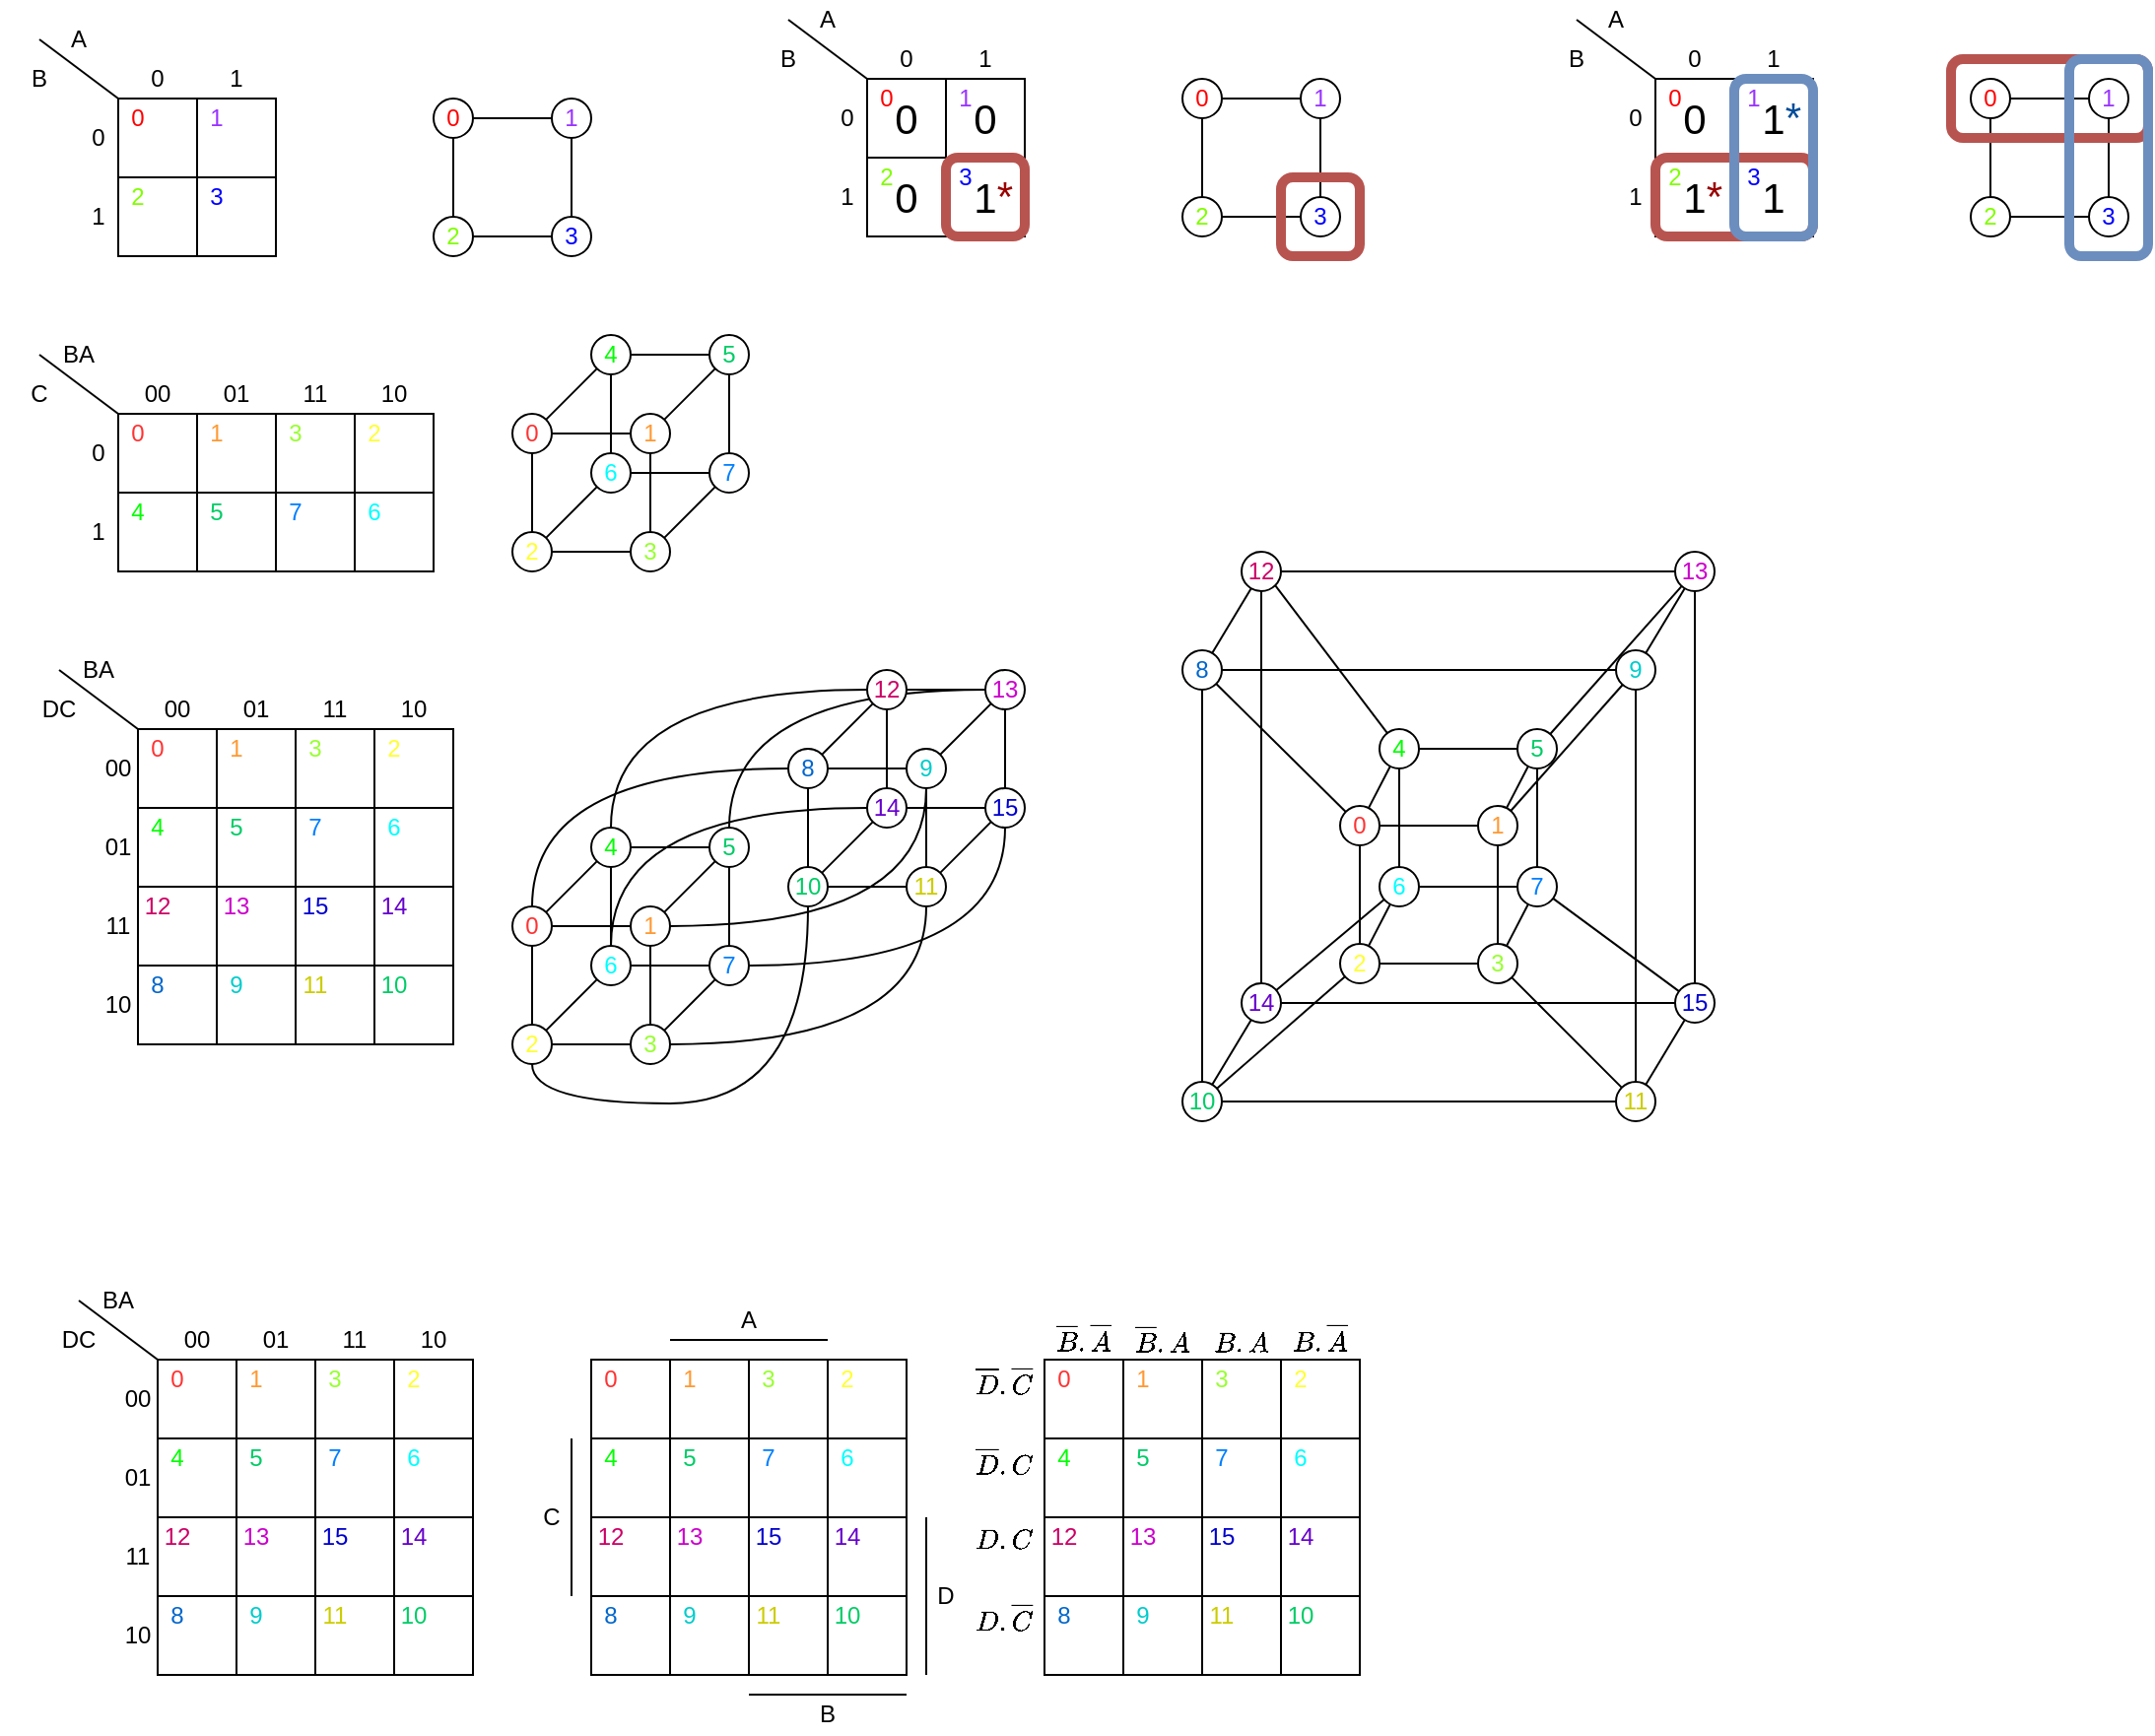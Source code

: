 <mxfile version="13.7.5" type="device"><diagram id="y4-FKEZQUJFus8J5bP6g" name="Page-1"><mxGraphModel dx="786" dy="500" grid="1" gridSize="10" guides="1" tooltips="1" connect="1" arrows="1" fold="1" page="1" pageScale="1" pageWidth="827" pageHeight="1169" math="1" shadow="0"><root><mxCell id="0"/><mxCell id="1" parent="0"/><mxCell id="6KO6N0z3vlGoZyIzrq5u-21" style="edgeStyle=orthogonalEdgeStyle;rounded=0;orthogonalLoop=1;jettySize=auto;html=1;exitX=0.5;exitY=1;exitDx=0;exitDy=0;entryX=0.5;entryY=0;entryDx=0;entryDy=0;endArrow=none;endFill=0;" edge="1" parent="1" source="6KO6N0z3vlGoZyIzrq5u-1" target="6KO6N0z3vlGoZyIzrq5u-16"><mxGeometry relative="1" as="geometry"/></mxCell><mxCell id="6KO6N0z3vlGoZyIzrq5u-22" style="edgeStyle=orthogonalEdgeStyle;rounded=0;orthogonalLoop=1;jettySize=auto;html=1;exitX=1;exitY=0.5;exitDx=0;exitDy=0;entryX=0;entryY=0.5;entryDx=0;entryDy=0;endArrow=none;endFill=0;" edge="1" parent="1" source="6KO6N0z3vlGoZyIzrq5u-1" target="6KO6N0z3vlGoZyIzrq5u-17"><mxGeometry relative="1" as="geometry"/></mxCell><mxCell id="6KO6N0z3vlGoZyIzrq5u-1" value="0" style="ellipse;whiteSpace=wrap;html=1;aspect=fixed;fontColor=#FF0000;" vertex="1" parent="1"><mxGeometry x="360" y="80" width="20" height="20" as="geometry"/></mxCell><mxCell id="6KO6N0z3vlGoZyIzrq5u-2" value="" style="rounded=0;whiteSpace=wrap;html=1;" vertex="1" parent="1"><mxGeometry x="200" y="80" width="40" height="40" as="geometry"/></mxCell><mxCell id="6KO6N0z3vlGoZyIzrq5u-3" value="" style="rounded=0;whiteSpace=wrap;html=1;" vertex="1" parent="1"><mxGeometry x="240" y="80" width="40" height="40" as="geometry"/></mxCell><mxCell id="6KO6N0z3vlGoZyIzrq5u-4" value="" style="rounded=0;whiteSpace=wrap;html=1;" vertex="1" parent="1"><mxGeometry x="200" y="120" width="40" height="40" as="geometry"/></mxCell><mxCell id="6KO6N0z3vlGoZyIzrq5u-5" value="" style="rounded=0;whiteSpace=wrap;html=1;" vertex="1" parent="1"><mxGeometry x="240" y="120" width="40" height="40" as="geometry"/></mxCell><mxCell id="6KO6N0z3vlGoZyIzrq5u-6" value="" style="endArrow=none;html=1;entryX=0;entryY=0;entryDx=0;entryDy=0;" edge="1" parent="1" target="6KO6N0z3vlGoZyIzrq5u-2"><mxGeometry width="50" height="50" relative="1" as="geometry"><mxPoint x="160" y="50" as="sourcePoint"/><mxPoint x="430" y="240" as="targetPoint"/></mxGeometry></mxCell><mxCell id="6KO6N0z3vlGoZyIzrq5u-7" value="A" style="text;html=1;strokeColor=none;fillColor=none;align=center;verticalAlign=middle;whiteSpace=wrap;rounded=0;" vertex="1" parent="1"><mxGeometry x="160" y="40" width="40" height="20" as="geometry"/></mxCell><mxCell id="6KO6N0z3vlGoZyIzrq5u-8" value="B" style="text;html=1;strokeColor=none;fillColor=none;align=center;verticalAlign=middle;whiteSpace=wrap;rounded=0;" vertex="1" parent="1"><mxGeometry x="140" y="60" width="40" height="20" as="geometry"/></mxCell><mxCell id="6KO6N0z3vlGoZyIzrq5u-9" value="0" style="text;html=1;strokeColor=none;fillColor=none;align=center;verticalAlign=middle;whiteSpace=wrap;rounded=0;" vertex="1" parent="1"><mxGeometry x="200" y="60" width="40" height="20" as="geometry"/></mxCell><mxCell id="6KO6N0z3vlGoZyIzrq5u-10" value="1" style="text;html=1;strokeColor=none;fillColor=none;align=center;verticalAlign=middle;whiteSpace=wrap;rounded=0;" vertex="1" parent="1"><mxGeometry x="240" y="60" width="40" height="20" as="geometry"/></mxCell><mxCell id="6KO6N0z3vlGoZyIzrq5u-11" value="0" style="text;html=1;strokeColor=none;fillColor=none;align=center;verticalAlign=middle;whiteSpace=wrap;rounded=0;" vertex="1" parent="1"><mxGeometry x="180" y="80" width="20" height="40" as="geometry"/></mxCell><mxCell id="6KO6N0z3vlGoZyIzrq5u-12" value="1" style="text;html=1;strokeColor=none;fillColor=none;align=center;verticalAlign=middle;whiteSpace=wrap;rounded=0;" vertex="1" parent="1"><mxGeometry x="180" y="120" width="20" height="40" as="geometry"/></mxCell><mxCell id="6KO6N0z3vlGoZyIzrq5u-16" value="2" style="ellipse;whiteSpace=wrap;html=1;aspect=fixed;labelBorderColor=none;fontColor=#80FF00;" vertex="1" parent="1"><mxGeometry x="360" y="140" width="20" height="20" as="geometry"/></mxCell><mxCell id="6KO6N0z3vlGoZyIzrq5u-23" style="edgeStyle=orthogonalEdgeStyle;rounded=0;orthogonalLoop=1;jettySize=auto;html=1;exitX=0.5;exitY=1;exitDx=0;exitDy=0;entryX=1;entryY=0.5;entryDx=0;entryDy=0;endArrow=none;endFill=0;" edge="1" parent="1" source="6KO6N0z3vlGoZyIzrq5u-17" target="6KO6N0z3vlGoZyIzrq5u-16"><mxGeometry relative="1" as="geometry"/></mxCell><mxCell id="6KO6N0z3vlGoZyIzrq5u-17" value="1" style="ellipse;whiteSpace=wrap;html=1;aspect=fixed;fontColor=#9933FF;" vertex="1" parent="1"><mxGeometry x="420" y="80" width="20" height="20" as="geometry"/></mxCell><mxCell id="6KO6N0z3vlGoZyIzrq5u-20" value="3" style="ellipse;whiteSpace=wrap;html=1;aspect=fixed;fontColor=#0000FF;" vertex="1" parent="1"><mxGeometry x="420" y="140" width="20" height="20" as="geometry"/></mxCell><mxCell id="6KO6N0z3vlGoZyIzrq5u-24" value="0" style="text;html=1;strokeColor=none;fillColor=none;align=center;verticalAlign=middle;whiteSpace=wrap;rounded=0;fontColor=#FF0000;" vertex="1" parent="1"><mxGeometry x="200" y="80" width="20" height="20" as="geometry"/></mxCell><mxCell id="6KO6N0z3vlGoZyIzrq5u-25" value="1" style="text;html=1;strokeColor=none;fillColor=none;align=center;verticalAlign=middle;whiteSpace=wrap;rounded=0;fontColor=#9933FF;" vertex="1" parent="1"><mxGeometry x="240" y="80" width="20" height="20" as="geometry"/></mxCell><mxCell id="6KO6N0z3vlGoZyIzrq5u-26" value="2" style="text;html=1;strokeColor=none;fillColor=none;align=center;verticalAlign=middle;whiteSpace=wrap;rounded=0;labelBorderColor=none;fontColor=#80FF00;" vertex="1" parent="1"><mxGeometry x="200" y="120" width="20" height="20" as="geometry"/></mxCell><mxCell id="6KO6N0z3vlGoZyIzrq5u-27" value="3" style="text;html=1;strokeColor=none;fillColor=none;align=center;verticalAlign=middle;whiteSpace=wrap;rounded=0;fontColor=#0000FF;" vertex="1" parent="1"><mxGeometry x="240" y="120" width="20" height="20" as="geometry"/></mxCell><mxCell id="6KO6N0z3vlGoZyIzrq5u-28" value="" style="rounded=0;whiteSpace=wrap;html=1;" vertex="1" parent="1"><mxGeometry x="580" y="70" width="40" height="40" as="geometry"/></mxCell><mxCell id="6KO6N0z3vlGoZyIzrq5u-29" value="" style="rounded=0;whiteSpace=wrap;html=1;" vertex="1" parent="1"><mxGeometry x="620" y="70" width="40" height="40" as="geometry"/></mxCell><mxCell id="6KO6N0z3vlGoZyIzrq5u-30" value="" style="rounded=0;whiteSpace=wrap;html=1;" vertex="1" parent="1"><mxGeometry x="580" y="110" width="40" height="40" as="geometry"/></mxCell><mxCell id="6KO6N0z3vlGoZyIzrq5u-31" value="" style="rounded=0;whiteSpace=wrap;html=1;" vertex="1" parent="1"><mxGeometry x="620" y="110" width="40" height="40" as="geometry"/></mxCell><mxCell id="6KO6N0z3vlGoZyIzrq5u-32" value="" style="endArrow=none;html=1;entryX=0;entryY=0;entryDx=0;entryDy=0;" edge="1" parent="1" target="6KO6N0z3vlGoZyIzrq5u-28"><mxGeometry width="50" height="50" relative="1" as="geometry"><mxPoint x="540" y="40" as="sourcePoint"/><mxPoint x="810" y="230" as="targetPoint"/></mxGeometry></mxCell><mxCell id="6KO6N0z3vlGoZyIzrq5u-33" value="A" style="text;html=1;strokeColor=none;fillColor=none;align=center;verticalAlign=middle;whiteSpace=wrap;rounded=0;" vertex="1" parent="1"><mxGeometry x="540" y="30" width="40" height="20" as="geometry"/></mxCell><mxCell id="6KO6N0z3vlGoZyIzrq5u-34" value="B" style="text;html=1;strokeColor=none;fillColor=none;align=center;verticalAlign=middle;whiteSpace=wrap;rounded=0;" vertex="1" parent="1"><mxGeometry x="520" y="50" width="40" height="20" as="geometry"/></mxCell><mxCell id="6KO6N0z3vlGoZyIzrq5u-35" value="0" style="text;html=1;strokeColor=none;fillColor=none;align=center;verticalAlign=middle;whiteSpace=wrap;rounded=0;" vertex="1" parent="1"><mxGeometry x="580" y="50" width="40" height="20" as="geometry"/></mxCell><mxCell id="6KO6N0z3vlGoZyIzrq5u-36" value="1" style="text;html=1;strokeColor=none;fillColor=none;align=center;verticalAlign=middle;whiteSpace=wrap;rounded=0;" vertex="1" parent="1"><mxGeometry x="620" y="50" width="40" height="20" as="geometry"/></mxCell><mxCell id="6KO6N0z3vlGoZyIzrq5u-37" value="0" style="text;html=1;strokeColor=none;fillColor=none;align=center;verticalAlign=middle;whiteSpace=wrap;rounded=0;" vertex="1" parent="1"><mxGeometry x="560" y="70" width="20" height="40" as="geometry"/></mxCell><mxCell id="6KO6N0z3vlGoZyIzrq5u-38" value="1" style="text;html=1;strokeColor=none;fillColor=none;align=center;verticalAlign=middle;whiteSpace=wrap;rounded=0;" vertex="1" parent="1"><mxGeometry x="560" y="110" width="20" height="40" as="geometry"/></mxCell><mxCell id="6KO6N0z3vlGoZyIzrq5u-39" value="0" style="text;html=1;strokeColor=none;fillColor=none;align=center;verticalAlign=middle;whiteSpace=wrap;rounded=0;fontColor=#FF0000;" vertex="1" parent="1"><mxGeometry x="580" y="70" width="20" height="20" as="geometry"/></mxCell><mxCell id="6KO6N0z3vlGoZyIzrq5u-40" value="1" style="text;html=1;strokeColor=none;fillColor=none;align=center;verticalAlign=middle;whiteSpace=wrap;rounded=0;fontColor=#9933FF;" vertex="1" parent="1"><mxGeometry x="620" y="70" width="20" height="20" as="geometry"/></mxCell><mxCell id="6KO6N0z3vlGoZyIzrq5u-41" value="2" style="text;html=1;strokeColor=none;fillColor=none;align=center;verticalAlign=middle;whiteSpace=wrap;rounded=0;labelBorderColor=none;fontColor=#80FF00;" vertex="1" parent="1"><mxGeometry x="580" y="110" width="20" height="20" as="geometry"/></mxCell><mxCell id="6KO6N0z3vlGoZyIzrq5u-42" value="3" style="text;html=1;strokeColor=none;fillColor=none;align=center;verticalAlign=middle;whiteSpace=wrap;rounded=0;fontColor=#0000FF;" vertex="1" parent="1"><mxGeometry x="620" y="110" width="20" height="20" as="geometry"/></mxCell><mxCell id="6KO6N0z3vlGoZyIzrq5u-43" style="edgeStyle=orthogonalEdgeStyle;rounded=0;orthogonalLoop=1;jettySize=auto;html=1;exitX=0.5;exitY=1;exitDx=0;exitDy=0;entryX=0.5;entryY=0;entryDx=0;entryDy=0;endArrow=none;endFill=0;" edge="1" parent="1" source="6KO6N0z3vlGoZyIzrq5u-45" target="6KO6N0z3vlGoZyIzrq5u-46"><mxGeometry relative="1" as="geometry"/></mxCell><mxCell id="6KO6N0z3vlGoZyIzrq5u-44" style="edgeStyle=orthogonalEdgeStyle;rounded=0;orthogonalLoop=1;jettySize=auto;html=1;exitX=1;exitY=0.5;exitDx=0;exitDy=0;entryX=0;entryY=0.5;entryDx=0;entryDy=0;endArrow=none;endFill=0;" edge="1" parent="1" source="6KO6N0z3vlGoZyIzrq5u-45" target="6KO6N0z3vlGoZyIzrq5u-48"><mxGeometry relative="1" as="geometry"/></mxCell><mxCell id="6KO6N0z3vlGoZyIzrq5u-45" value="0" style="ellipse;whiteSpace=wrap;html=1;aspect=fixed;fontColor=#FF0000;" vertex="1" parent="1"><mxGeometry x="740" y="70" width="20" height="20" as="geometry"/></mxCell><mxCell id="6KO6N0z3vlGoZyIzrq5u-46" value="2" style="ellipse;whiteSpace=wrap;html=1;aspect=fixed;labelBorderColor=none;fontColor=#80FF00;" vertex="1" parent="1"><mxGeometry x="740" y="130" width="20" height="20" as="geometry"/></mxCell><mxCell id="6KO6N0z3vlGoZyIzrq5u-47" style="edgeStyle=orthogonalEdgeStyle;rounded=0;orthogonalLoop=1;jettySize=auto;html=1;exitX=0.5;exitY=1;exitDx=0;exitDy=0;entryX=1;entryY=0.5;entryDx=0;entryDy=0;endArrow=none;endFill=0;" edge="1" parent="1" source="6KO6N0z3vlGoZyIzrq5u-48" target="6KO6N0z3vlGoZyIzrq5u-46"><mxGeometry relative="1" as="geometry"/></mxCell><mxCell id="6KO6N0z3vlGoZyIzrq5u-48" value="1" style="ellipse;whiteSpace=wrap;html=1;aspect=fixed;fontColor=#9933FF;" vertex="1" parent="1"><mxGeometry x="800" y="70" width="20" height="20" as="geometry"/></mxCell><mxCell id="6KO6N0z3vlGoZyIzrq5u-49" value="3" style="ellipse;whiteSpace=wrap;html=1;aspect=fixed;fontColor=#0000FF;" vertex="1" parent="1"><mxGeometry x="800" y="130" width="20" height="20" as="geometry"/></mxCell><mxCell id="6KO6N0z3vlGoZyIzrq5u-50" value="0" style="text;html=1;strokeColor=none;fillColor=none;align=center;verticalAlign=middle;whiteSpace=wrap;rounded=0;fontSize=21;" vertex="1" parent="1"><mxGeometry x="580" y="70" width="40" height="40" as="geometry"/></mxCell><mxCell id="6KO6N0z3vlGoZyIzrq5u-51" value="0" style="text;html=1;strokeColor=none;fillColor=none;align=center;verticalAlign=middle;whiteSpace=wrap;rounded=0;fontSize=21;" vertex="1" parent="1"><mxGeometry x="580" y="110" width="40" height="40" as="geometry"/></mxCell><mxCell id="6KO6N0z3vlGoZyIzrq5u-52" value="0" style="text;html=1;strokeColor=none;fillColor=none;align=center;verticalAlign=middle;whiteSpace=wrap;rounded=0;fontSize=21;" vertex="1" parent="1"><mxGeometry x="620" y="70" width="40" height="40" as="geometry"/></mxCell><mxCell id="6KO6N0z3vlGoZyIzrq5u-53" value="1" style="text;html=1;strokeColor=none;fillColor=none;align=center;verticalAlign=middle;whiteSpace=wrap;rounded=0;fontSize=21;" vertex="1" parent="1"><mxGeometry x="620" y="110" width="40" height="40" as="geometry"/></mxCell><mxCell id="6KO6N0z3vlGoZyIzrq5u-54" value="" style="rounded=1;whiteSpace=wrap;html=1;fontSize=21;strokeColor=#b85450;fillColor=none;strokeWidth=5;" vertex="1" parent="1"><mxGeometry x="620" y="110" width="40" height="40" as="geometry"/></mxCell><mxCell id="6KO6N0z3vlGoZyIzrq5u-55" value="" style="rounded=1;whiteSpace=wrap;html=1;fontSize=21;strokeColor=#b85450;fillColor=none;strokeWidth=5;" vertex="1" parent="1"><mxGeometry x="790" y="120" width="40" height="40" as="geometry"/></mxCell><mxCell id="6KO6N0z3vlGoZyIzrq5u-56" value="" style="rounded=0;whiteSpace=wrap;html=1;" vertex="1" parent="1"><mxGeometry x="980" y="70" width="40" height="40" as="geometry"/></mxCell><mxCell id="6KO6N0z3vlGoZyIzrq5u-57" value="" style="rounded=0;whiteSpace=wrap;html=1;" vertex="1" parent="1"><mxGeometry x="1020" y="70" width="40" height="40" as="geometry"/></mxCell><mxCell id="6KO6N0z3vlGoZyIzrq5u-58" value="" style="rounded=0;whiteSpace=wrap;html=1;" vertex="1" parent="1"><mxGeometry x="980" y="110" width="40" height="40" as="geometry"/></mxCell><mxCell id="6KO6N0z3vlGoZyIzrq5u-59" value="" style="rounded=0;whiteSpace=wrap;html=1;" vertex="1" parent="1"><mxGeometry x="1020" y="110" width="40" height="40" as="geometry"/></mxCell><mxCell id="6KO6N0z3vlGoZyIzrq5u-60" value="" style="endArrow=none;html=1;entryX=0;entryY=0;entryDx=0;entryDy=0;" edge="1" parent="1" target="6KO6N0z3vlGoZyIzrq5u-56"><mxGeometry width="50" height="50" relative="1" as="geometry"><mxPoint x="940" y="40" as="sourcePoint"/><mxPoint x="1210" y="230" as="targetPoint"/></mxGeometry></mxCell><mxCell id="6KO6N0z3vlGoZyIzrq5u-61" value="A" style="text;html=1;strokeColor=none;fillColor=none;align=center;verticalAlign=middle;whiteSpace=wrap;rounded=0;" vertex="1" parent="1"><mxGeometry x="940" y="30" width="40" height="20" as="geometry"/></mxCell><mxCell id="6KO6N0z3vlGoZyIzrq5u-62" value="B" style="text;html=1;strokeColor=none;fillColor=none;align=center;verticalAlign=middle;whiteSpace=wrap;rounded=0;" vertex="1" parent="1"><mxGeometry x="920" y="50" width="40" height="20" as="geometry"/></mxCell><mxCell id="6KO6N0z3vlGoZyIzrq5u-63" value="0" style="text;html=1;strokeColor=none;fillColor=none;align=center;verticalAlign=middle;whiteSpace=wrap;rounded=0;" vertex="1" parent="1"><mxGeometry x="980" y="50" width="40" height="20" as="geometry"/></mxCell><mxCell id="6KO6N0z3vlGoZyIzrq5u-64" value="1" style="text;html=1;strokeColor=none;fillColor=none;align=center;verticalAlign=middle;whiteSpace=wrap;rounded=0;" vertex="1" parent="1"><mxGeometry x="1020" y="50" width="40" height="20" as="geometry"/></mxCell><mxCell id="6KO6N0z3vlGoZyIzrq5u-65" value="0" style="text;html=1;strokeColor=none;fillColor=none;align=center;verticalAlign=middle;whiteSpace=wrap;rounded=0;" vertex="1" parent="1"><mxGeometry x="960" y="70" width="20" height="40" as="geometry"/></mxCell><mxCell id="6KO6N0z3vlGoZyIzrq5u-66" value="1" style="text;html=1;strokeColor=none;fillColor=none;align=center;verticalAlign=middle;whiteSpace=wrap;rounded=0;" vertex="1" parent="1"><mxGeometry x="960" y="110" width="20" height="40" as="geometry"/></mxCell><mxCell id="6KO6N0z3vlGoZyIzrq5u-67" value="0" style="text;html=1;strokeColor=none;fillColor=none;align=center;verticalAlign=middle;whiteSpace=wrap;rounded=0;fontColor=#FF0000;" vertex="1" parent="1"><mxGeometry x="980" y="70" width="20" height="20" as="geometry"/></mxCell><mxCell id="6KO6N0z3vlGoZyIzrq5u-68" value="1" style="text;html=1;strokeColor=none;fillColor=none;align=center;verticalAlign=middle;whiteSpace=wrap;rounded=0;fontColor=#9933FF;" vertex="1" parent="1"><mxGeometry x="1020" y="70" width="20" height="20" as="geometry"/></mxCell><mxCell id="6KO6N0z3vlGoZyIzrq5u-69" value="2" style="text;html=1;strokeColor=none;fillColor=none;align=center;verticalAlign=middle;whiteSpace=wrap;rounded=0;labelBorderColor=none;fontColor=#80FF00;" vertex="1" parent="1"><mxGeometry x="980" y="110" width="20" height="20" as="geometry"/></mxCell><mxCell id="6KO6N0z3vlGoZyIzrq5u-70" value="3" style="text;html=1;strokeColor=none;fillColor=none;align=center;verticalAlign=middle;whiteSpace=wrap;rounded=0;fontColor=#0000FF;" vertex="1" parent="1"><mxGeometry x="1020" y="110" width="20" height="20" as="geometry"/></mxCell><mxCell id="6KO6N0z3vlGoZyIzrq5u-71" style="edgeStyle=orthogonalEdgeStyle;rounded=0;orthogonalLoop=1;jettySize=auto;html=1;exitX=0.5;exitY=1;exitDx=0;exitDy=0;entryX=0.5;entryY=0;entryDx=0;entryDy=0;endArrow=none;endFill=0;" edge="1" parent="1" source="6KO6N0z3vlGoZyIzrq5u-73" target="6KO6N0z3vlGoZyIzrq5u-74"><mxGeometry relative="1" as="geometry"/></mxCell><mxCell id="6KO6N0z3vlGoZyIzrq5u-72" style="edgeStyle=orthogonalEdgeStyle;rounded=0;orthogonalLoop=1;jettySize=auto;html=1;exitX=1;exitY=0.5;exitDx=0;exitDy=0;entryX=0;entryY=0.5;entryDx=0;entryDy=0;endArrow=none;endFill=0;" edge="1" parent="1" source="6KO6N0z3vlGoZyIzrq5u-73" target="6KO6N0z3vlGoZyIzrq5u-76"><mxGeometry relative="1" as="geometry"/></mxCell><mxCell id="6KO6N0z3vlGoZyIzrq5u-73" value="0" style="ellipse;whiteSpace=wrap;html=1;aspect=fixed;fontColor=#FF0000;" vertex="1" parent="1"><mxGeometry x="1140" y="70" width="20" height="20" as="geometry"/></mxCell><mxCell id="6KO6N0z3vlGoZyIzrq5u-74" value="2" style="ellipse;whiteSpace=wrap;html=1;aspect=fixed;labelBorderColor=none;fontColor=#80FF00;" vertex="1" parent="1"><mxGeometry x="1140" y="130" width="20" height="20" as="geometry"/></mxCell><mxCell id="6KO6N0z3vlGoZyIzrq5u-75" style="edgeStyle=orthogonalEdgeStyle;rounded=0;orthogonalLoop=1;jettySize=auto;html=1;exitX=0.5;exitY=1;exitDx=0;exitDy=0;entryX=1;entryY=0.5;entryDx=0;entryDy=0;endArrow=none;endFill=0;" edge="1" parent="1" source="6KO6N0z3vlGoZyIzrq5u-76" target="6KO6N0z3vlGoZyIzrq5u-74"><mxGeometry relative="1" as="geometry"/></mxCell><mxCell id="6KO6N0z3vlGoZyIzrq5u-76" value="1" style="ellipse;whiteSpace=wrap;html=1;aspect=fixed;fontColor=#9933FF;" vertex="1" parent="1"><mxGeometry x="1200" y="70" width="20" height="20" as="geometry"/></mxCell><mxCell id="6KO6N0z3vlGoZyIzrq5u-77" value="3" style="ellipse;whiteSpace=wrap;html=1;aspect=fixed;fontColor=#0000FF;" vertex="1" parent="1"><mxGeometry x="1200" y="130" width="20" height="20" as="geometry"/></mxCell><mxCell id="6KO6N0z3vlGoZyIzrq5u-78" value="0" style="text;html=1;strokeColor=none;fillColor=none;align=center;verticalAlign=middle;whiteSpace=wrap;rounded=0;fontSize=21;" vertex="1" parent="1"><mxGeometry x="980" y="70" width="40" height="40" as="geometry"/></mxCell><mxCell id="6KO6N0z3vlGoZyIzrq5u-79" value="1" style="text;html=1;strokeColor=none;fillColor=none;align=center;verticalAlign=middle;whiteSpace=wrap;rounded=0;fontSize=21;" vertex="1" parent="1"><mxGeometry x="980" y="110" width="40" height="40" as="geometry"/></mxCell><mxCell id="6KO6N0z3vlGoZyIzrq5u-80" value="1" style="text;html=1;strokeColor=none;fillColor=none;align=center;verticalAlign=middle;whiteSpace=wrap;rounded=0;fontSize=21;" vertex="1" parent="1"><mxGeometry x="1020" y="70" width="40" height="40" as="geometry"/></mxCell><mxCell id="6KO6N0z3vlGoZyIzrq5u-81" value="1" style="text;html=1;strokeColor=none;fillColor=none;align=center;verticalAlign=middle;whiteSpace=wrap;rounded=0;fontSize=21;" vertex="1" parent="1"><mxGeometry x="1020" y="110" width="40" height="40" as="geometry"/></mxCell><mxCell id="6KO6N0z3vlGoZyIzrq5u-82" value="" style="rounded=1;whiteSpace=wrap;html=1;fontSize=21;strokeColor=#b85450;fillColor=none;strokeWidth=5;" vertex="1" parent="1"><mxGeometry x="980" y="110" width="80" height="40" as="geometry"/></mxCell><mxCell id="6KO6N0z3vlGoZyIzrq5u-83" value="" style="rounded=1;whiteSpace=wrap;html=1;fontSize=21;strokeColor=#b85450;fillColor=none;strokeWidth=5;" vertex="1" parent="1"><mxGeometry x="1130" y="60" width="100" height="40" as="geometry"/></mxCell><mxCell id="6KO6N0z3vlGoZyIzrq5u-84" value="" style="rounded=1;whiteSpace=wrap;html=1;fontSize=21;strokeColor=#6c8ebf;strokeWidth=5;fillColor=none;" vertex="1" parent="1"><mxGeometry x="1190" y="60" width="40" height="100" as="geometry"/></mxCell><mxCell id="6KO6N0z3vlGoZyIzrq5u-85" value="" style="rounded=1;whiteSpace=wrap;html=1;fontSize=21;strokeColor=#6c8ebf;strokeWidth=5;fillColor=none;" vertex="1" parent="1"><mxGeometry x="1020" y="70" width="40" height="80" as="geometry"/></mxCell><mxCell id="6KO6N0z3vlGoZyIzrq5u-86" value="*" style="text;html=1;strokeColor=none;fillColor=none;align=center;verticalAlign=top;whiteSpace=wrap;rounded=0;fontSize=21;fontColor=#990000;" vertex="1" parent="1"><mxGeometry x="640" y="110" width="20" height="20" as="geometry"/></mxCell><mxCell id="6KO6N0z3vlGoZyIzrq5u-87" value="*" style="text;html=1;strokeColor=none;fillColor=none;align=center;verticalAlign=top;whiteSpace=wrap;rounded=0;fontSize=21;fontColor=#990000;" vertex="1" parent="1"><mxGeometry x="1000" y="110" width="20" height="20" as="geometry"/></mxCell><mxCell id="6KO6N0z3vlGoZyIzrq5u-88" value="*" style="text;html=1;strokeColor=none;fillColor=none;align=center;verticalAlign=top;whiteSpace=wrap;rounded=0;fontSize=21;fontColor=#004C99;" vertex="1" parent="1"><mxGeometry x="1040" y="70" width="20" height="20" as="geometry"/></mxCell><mxCell id="6KO6N0z3vlGoZyIzrq5u-430" value="" style="group" vertex="1" connectable="0" parent="1"><mxGeometry x="150" y="360" width="510" height="230" as="geometry"/></mxCell><mxCell id="6KO6N0z3vlGoZyIzrq5u-175" value="" style="rounded=0;whiteSpace=wrap;html=1;" vertex="1" parent="6KO6N0z3vlGoZyIzrq5u-430"><mxGeometry x="60" y="40" width="40" height="40" as="geometry"/></mxCell><mxCell id="6KO6N0z3vlGoZyIzrq5u-176" value="" style="rounded=0;whiteSpace=wrap;html=1;" vertex="1" parent="6KO6N0z3vlGoZyIzrq5u-430"><mxGeometry x="100" y="40" width="40" height="40" as="geometry"/></mxCell><mxCell id="6KO6N0z3vlGoZyIzrq5u-177" value="" style="rounded=0;whiteSpace=wrap;html=1;" vertex="1" parent="6KO6N0z3vlGoZyIzrq5u-430"><mxGeometry x="60" y="80" width="40" height="40" as="geometry"/></mxCell><mxCell id="6KO6N0z3vlGoZyIzrq5u-178" value="" style="rounded=0;whiteSpace=wrap;html=1;" vertex="1" parent="6KO6N0z3vlGoZyIzrq5u-430"><mxGeometry x="100" y="80" width="40" height="40" as="geometry"/></mxCell><mxCell id="6KO6N0z3vlGoZyIzrq5u-179" value="" style="endArrow=none;html=1;entryX=0;entryY=0;entryDx=0;entryDy=0;" edge="1" parent="6KO6N0z3vlGoZyIzrq5u-430" target="6KO6N0z3vlGoZyIzrq5u-175"><mxGeometry width="50" height="50" relative="1" as="geometry"><mxPoint x="20" y="10" as="sourcePoint"/><mxPoint x="290" y="200" as="targetPoint"/></mxGeometry></mxCell><mxCell id="6KO6N0z3vlGoZyIzrq5u-180" value="BA" style="text;html=1;strokeColor=none;fillColor=none;align=center;verticalAlign=middle;whiteSpace=wrap;rounded=0;" vertex="1" parent="6KO6N0z3vlGoZyIzrq5u-430"><mxGeometry x="20" width="40" height="20" as="geometry"/></mxCell><mxCell id="6KO6N0z3vlGoZyIzrq5u-181" value="DC" style="text;html=1;strokeColor=none;fillColor=none;align=center;verticalAlign=middle;whiteSpace=wrap;rounded=0;" vertex="1" parent="6KO6N0z3vlGoZyIzrq5u-430"><mxGeometry y="20" width="40" height="20" as="geometry"/></mxCell><mxCell id="6KO6N0z3vlGoZyIzrq5u-182" value="00" style="text;html=1;strokeColor=none;fillColor=none;align=center;verticalAlign=middle;whiteSpace=wrap;rounded=0;" vertex="1" parent="6KO6N0z3vlGoZyIzrq5u-430"><mxGeometry x="60" y="20" width="40" height="20" as="geometry"/></mxCell><mxCell id="6KO6N0z3vlGoZyIzrq5u-183" value="01" style="text;html=1;strokeColor=none;fillColor=none;align=center;verticalAlign=middle;whiteSpace=wrap;rounded=0;" vertex="1" parent="6KO6N0z3vlGoZyIzrq5u-430"><mxGeometry x="100" y="20" width="40" height="20" as="geometry"/></mxCell><mxCell id="6KO6N0z3vlGoZyIzrq5u-184" value="00" style="text;html=1;strokeColor=none;fillColor=none;align=center;verticalAlign=middle;whiteSpace=wrap;rounded=0;" vertex="1" parent="6KO6N0z3vlGoZyIzrq5u-430"><mxGeometry x="40" y="40" width="20" height="40" as="geometry"/></mxCell><mxCell id="6KO6N0z3vlGoZyIzrq5u-185" value="01" style="text;html=1;strokeColor=none;fillColor=none;align=center;verticalAlign=middle;whiteSpace=wrap;rounded=0;" vertex="1" parent="6KO6N0z3vlGoZyIzrq5u-430"><mxGeometry x="40" y="80" width="20" height="40" as="geometry"/></mxCell><mxCell id="6KO6N0z3vlGoZyIzrq5u-186" value="0" style="text;html=1;strokeColor=none;align=center;verticalAlign=middle;whiteSpace=wrap;rounded=0;fontColor=#FF3333;" vertex="1" parent="6KO6N0z3vlGoZyIzrq5u-430"><mxGeometry x="60" y="40" width="20" height="20" as="geometry"/></mxCell><mxCell id="6KO6N0z3vlGoZyIzrq5u-187" value="1" style="text;html=1;strokeColor=none;fillColor=none;align=center;verticalAlign=middle;whiteSpace=wrap;rounded=0;fontColor=#FF9933;" vertex="1" parent="6KO6N0z3vlGoZyIzrq5u-430"><mxGeometry x="100" y="40" width="20" height="20" as="geometry"/></mxCell><mxCell id="6KO6N0z3vlGoZyIzrq5u-188" value="4" style="text;html=1;strokeColor=none;fillColor=none;align=center;verticalAlign=middle;whiteSpace=wrap;rounded=0;labelBorderColor=none;fontColor=#00FF00;" vertex="1" parent="6KO6N0z3vlGoZyIzrq5u-430"><mxGeometry x="60" y="80" width="20" height="20" as="geometry"/></mxCell><mxCell id="6KO6N0z3vlGoZyIzrq5u-189" value="5" style="text;html=1;strokeColor=none;fillColor=none;align=center;verticalAlign=middle;whiteSpace=wrap;rounded=0;fontColor=#00CC66;" vertex="1" parent="6KO6N0z3vlGoZyIzrq5u-430"><mxGeometry x="100" y="80" width="20" height="20" as="geometry"/></mxCell><mxCell id="6KO6N0z3vlGoZyIzrq5u-190" value="" style="rounded=0;whiteSpace=wrap;html=1;" vertex="1" parent="6KO6N0z3vlGoZyIzrq5u-430"><mxGeometry x="140" y="40" width="40" height="40" as="geometry"/></mxCell><mxCell id="6KO6N0z3vlGoZyIzrq5u-191" value="" style="rounded=0;whiteSpace=wrap;html=1;" vertex="1" parent="6KO6N0z3vlGoZyIzrq5u-430"><mxGeometry x="180" y="40" width="40" height="40" as="geometry"/></mxCell><mxCell id="6KO6N0z3vlGoZyIzrq5u-192" value="" style="rounded=0;whiteSpace=wrap;html=1;" vertex="1" parent="6KO6N0z3vlGoZyIzrq5u-430"><mxGeometry x="140" y="80" width="40" height="40" as="geometry"/></mxCell><mxCell id="6KO6N0z3vlGoZyIzrq5u-193" value="" style="rounded=0;whiteSpace=wrap;html=1;" vertex="1" parent="6KO6N0z3vlGoZyIzrq5u-430"><mxGeometry x="180" y="80" width="40" height="40" as="geometry"/></mxCell><mxCell id="6KO6N0z3vlGoZyIzrq5u-194" value="3" style="text;html=1;strokeColor=none;fillColor=none;align=center;verticalAlign=middle;whiteSpace=wrap;rounded=0;fontColor=#99FF33;" vertex="1" parent="6KO6N0z3vlGoZyIzrq5u-430"><mxGeometry x="140" y="40" width="20" height="20" as="geometry"/></mxCell><mxCell id="6KO6N0z3vlGoZyIzrq5u-195" value="2" style="text;html=1;strokeColor=none;fillColor=none;align=center;verticalAlign=middle;whiteSpace=wrap;rounded=0;fontColor=#FFFF33;" vertex="1" parent="6KO6N0z3vlGoZyIzrq5u-430"><mxGeometry x="180" y="40" width="20" height="20" as="geometry"/></mxCell><mxCell id="6KO6N0z3vlGoZyIzrq5u-196" value="7" style="text;html=1;strokeColor=none;fillColor=none;align=center;verticalAlign=middle;whiteSpace=wrap;rounded=0;labelBorderColor=none;fontColor=#007FFF;" vertex="1" parent="6KO6N0z3vlGoZyIzrq5u-430"><mxGeometry x="140" y="80" width="20" height="20" as="geometry"/></mxCell><mxCell id="6KO6N0z3vlGoZyIzrq5u-197" value="6" style="text;html=1;strokeColor=none;fillColor=none;align=center;verticalAlign=middle;whiteSpace=wrap;rounded=0;fontColor=#00FFFF;" vertex="1" parent="6KO6N0z3vlGoZyIzrq5u-430"><mxGeometry x="180" y="80" width="20" height="20" as="geometry"/></mxCell><mxCell id="6KO6N0z3vlGoZyIzrq5u-198" value="11" style="text;html=1;strokeColor=none;fillColor=none;align=center;verticalAlign=middle;whiteSpace=wrap;rounded=0;" vertex="1" parent="6KO6N0z3vlGoZyIzrq5u-430"><mxGeometry x="140" y="20" width="40" height="20" as="geometry"/></mxCell><mxCell id="6KO6N0z3vlGoZyIzrq5u-199" value="10" style="text;html=1;strokeColor=none;fillColor=none;align=center;verticalAlign=middle;whiteSpace=wrap;rounded=0;" vertex="1" parent="6KO6N0z3vlGoZyIzrq5u-430"><mxGeometry x="180" y="20" width="40" height="20" as="geometry"/></mxCell><mxCell id="6KO6N0z3vlGoZyIzrq5u-200" value="" style="rounded=0;whiteSpace=wrap;html=1;" vertex="1" parent="6KO6N0z3vlGoZyIzrq5u-430"><mxGeometry x="60" y="120" width="40" height="40" as="geometry"/></mxCell><mxCell id="6KO6N0z3vlGoZyIzrq5u-201" value="" style="rounded=0;whiteSpace=wrap;html=1;" vertex="1" parent="6KO6N0z3vlGoZyIzrq5u-430"><mxGeometry x="100" y="120" width="40" height="40" as="geometry"/></mxCell><mxCell id="6KO6N0z3vlGoZyIzrq5u-202" value="" style="rounded=0;whiteSpace=wrap;html=1;" vertex="1" parent="6KO6N0z3vlGoZyIzrq5u-430"><mxGeometry x="60" y="160" width="40" height="40" as="geometry"/></mxCell><mxCell id="6KO6N0z3vlGoZyIzrq5u-203" value="" style="rounded=0;whiteSpace=wrap;html=1;" vertex="1" parent="6KO6N0z3vlGoZyIzrq5u-430"><mxGeometry x="100" y="160" width="40" height="40" as="geometry"/></mxCell><mxCell id="6KO6N0z3vlGoZyIzrq5u-204" value="12" style="text;html=1;strokeColor=none;align=center;verticalAlign=middle;whiteSpace=wrap;rounded=0;fontColor=#CC0066;" vertex="1" parent="6KO6N0z3vlGoZyIzrq5u-430"><mxGeometry x="60" y="120" width="20" height="20" as="geometry"/></mxCell><mxCell id="6KO6N0z3vlGoZyIzrq5u-205" value="13" style="text;html=1;strokeColor=none;fillColor=none;align=center;verticalAlign=middle;whiteSpace=wrap;rounded=0;fontColor=#CC00CC;" vertex="1" parent="6KO6N0z3vlGoZyIzrq5u-430"><mxGeometry x="100" y="120" width="20" height="20" as="geometry"/></mxCell><mxCell id="6KO6N0z3vlGoZyIzrq5u-206" value="8" style="text;html=1;strokeColor=none;fillColor=none;align=center;verticalAlign=middle;whiteSpace=wrap;rounded=0;labelBorderColor=none;fontColor=#0066CC;" vertex="1" parent="6KO6N0z3vlGoZyIzrq5u-430"><mxGeometry x="60" y="160" width="20" height="20" as="geometry"/></mxCell><mxCell id="6KO6N0z3vlGoZyIzrq5u-207" value="9" style="text;html=1;strokeColor=none;fillColor=none;align=center;verticalAlign=middle;whiteSpace=wrap;rounded=0;fontColor=#00CCCC;" vertex="1" parent="6KO6N0z3vlGoZyIzrq5u-430"><mxGeometry x="100" y="160" width="20" height="20" as="geometry"/></mxCell><mxCell id="6KO6N0z3vlGoZyIzrq5u-208" value="" style="rounded=0;whiteSpace=wrap;html=1;" vertex="1" parent="6KO6N0z3vlGoZyIzrq5u-430"><mxGeometry x="140" y="120" width="40" height="40" as="geometry"/></mxCell><mxCell id="6KO6N0z3vlGoZyIzrq5u-209" value="" style="rounded=0;whiteSpace=wrap;html=1;" vertex="1" parent="6KO6N0z3vlGoZyIzrq5u-430"><mxGeometry x="180" y="120" width="40" height="40" as="geometry"/></mxCell><mxCell id="6KO6N0z3vlGoZyIzrq5u-210" value="" style="rounded=0;whiteSpace=wrap;html=1;" vertex="1" parent="6KO6N0z3vlGoZyIzrq5u-430"><mxGeometry x="140" y="160" width="40" height="40" as="geometry"/></mxCell><mxCell id="6KO6N0z3vlGoZyIzrq5u-211" value="" style="rounded=0;whiteSpace=wrap;html=1;" vertex="1" parent="6KO6N0z3vlGoZyIzrq5u-430"><mxGeometry x="180" y="160" width="40" height="40" as="geometry"/></mxCell><mxCell id="6KO6N0z3vlGoZyIzrq5u-212" value="15" style="text;html=1;strokeColor=none;fillColor=none;align=center;verticalAlign=middle;whiteSpace=wrap;rounded=0;fontColor=#0000CC;" vertex="1" parent="6KO6N0z3vlGoZyIzrq5u-430"><mxGeometry x="140" y="120" width="20" height="20" as="geometry"/></mxCell><mxCell id="6KO6N0z3vlGoZyIzrq5u-213" value="14" style="text;html=1;strokeColor=none;fillColor=none;align=center;verticalAlign=middle;whiteSpace=wrap;rounded=0;fontColor=#6600CC;" vertex="1" parent="6KO6N0z3vlGoZyIzrq5u-430"><mxGeometry x="180" y="120" width="20" height="20" as="geometry"/></mxCell><mxCell id="6KO6N0z3vlGoZyIzrq5u-214" value="11" style="text;html=1;strokeColor=none;fillColor=none;align=center;verticalAlign=middle;whiteSpace=wrap;rounded=0;labelBorderColor=none;fontColor=#CCCC00;" vertex="1" parent="6KO6N0z3vlGoZyIzrq5u-430"><mxGeometry x="140" y="160" width="20" height="20" as="geometry"/></mxCell><mxCell id="6KO6N0z3vlGoZyIzrq5u-215" value="10" style="text;html=1;strokeColor=none;fillColor=none;align=center;verticalAlign=middle;whiteSpace=wrap;rounded=0;fontColor=#00CC66;" vertex="1" parent="6KO6N0z3vlGoZyIzrq5u-430"><mxGeometry x="180" y="160" width="20" height="20" as="geometry"/></mxCell><mxCell id="6KO6N0z3vlGoZyIzrq5u-216" value="11" style="text;html=1;strokeColor=none;fillColor=none;align=center;verticalAlign=middle;whiteSpace=wrap;rounded=0;" vertex="1" parent="6KO6N0z3vlGoZyIzrq5u-430"><mxGeometry x="40" y="120" width="20" height="40" as="geometry"/></mxCell><mxCell id="6KO6N0z3vlGoZyIzrq5u-217" value="10" style="text;html=1;strokeColor=none;fillColor=none;align=center;verticalAlign=middle;whiteSpace=wrap;rounded=0;" vertex="1" parent="6KO6N0z3vlGoZyIzrq5u-430"><mxGeometry x="40" y="160" width="20" height="40" as="geometry"/></mxCell><mxCell id="6KO6N0z3vlGoZyIzrq5u-304" value="" style="group" vertex="1" connectable="0" parent="6KO6N0z3vlGoZyIzrq5u-430"><mxGeometry x="250" y="90" width="120" height="120" as="geometry"/></mxCell><mxCell id="6KO6N0z3vlGoZyIzrq5u-222" value="0" style="ellipse;whiteSpace=wrap;html=1;aspect=fixed;fillColor=none;fontColor=#FF3333;" vertex="1" parent="6KO6N0z3vlGoZyIzrq5u-304"><mxGeometry y="40" width="20" height="20" as="geometry"/></mxCell><mxCell id="6KO6N0z3vlGoZyIzrq5u-224" value="2" style="ellipse;whiteSpace=wrap;html=1;aspect=fixed;labelBorderColor=none;fontColor=#FFFF33;" vertex="1" parent="6KO6N0z3vlGoZyIzrq5u-304"><mxGeometry y="100" width="20" height="20" as="geometry"/></mxCell><mxCell id="6KO6N0z3vlGoZyIzrq5u-219" style="edgeStyle=orthogonalEdgeStyle;rounded=0;orthogonalLoop=1;jettySize=auto;html=1;exitX=0.5;exitY=1;exitDx=0;exitDy=0;entryX=0.5;entryY=0;entryDx=0;entryDy=0;endArrow=none;endFill=0;" edge="1" parent="6KO6N0z3vlGoZyIzrq5u-304" source="6KO6N0z3vlGoZyIzrq5u-222" target="6KO6N0z3vlGoZyIzrq5u-224"><mxGeometry relative="1" as="geometry"/></mxCell><mxCell id="6KO6N0z3vlGoZyIzrq5u-225" style="edgeStyle=orthogonalEdgeStyle;rounded=0;orthogonalLoop=1;jettySize=auto;html=1;exitX=0.5;exitY=1;exitDx=0;exitDy=0;entryX=1;entryY=0.5;entryDx=0;entryDy=0;endArrow=none;endFill=0;" edge="1" parent="6KO6N0z3vlGoZyIzrq5u-304" source="6KO6N0z3vlGoZyIzrq5u-227" target="6KO6N0z3vlGoZyIzrq5u-224"><mxGeometry relative="1" as="geometry"/></mxCell><mxCell id="6KO6N0z3vlGoZyIzrq5u-227" value="1" style="ellipse;whiteSpace=wrap;html=1;aspect=fixed;fontColor=#FF9933;" vertex="1" parent="6KO6N0z3vlGoZyIzrq5u-304"><mxGeometry x="60" y="40" width="20" height="20" as="geometry"/></mxCell><mxCell id="6KO6N0z3vlGoZyIzrq5u-220" style="edgeStyle=orthogonalEdgeStyle;rounded=0;orthogonalLoop=1;jettySize=auto;html=1;exitX=1;exitY=0.5;exitDx=0;exitDy=0;entryX=0;entryY=0.5;entryDx=0;entryDy=0;endArrow=none;endFill=0;" edge="1" parent="6KO6N0z3vlGoZyIzrq5u-304" source="6KO6N0z3vlGoZyIzrq5u-222" target="6KO6N0z3vlGoZyIzrq5u-227"><mxGeometry relative="1" as="geometry"/></mxCell><mxCell id="6KO6N0z3vlGoZyIzrq5u-229" value="3" style="ellipse;whiteSpace=wrap;html=1;aspect=fixed;fontColor=#99FF33;" vertex="1" parent="6KO6N0z3vlGoZyIzrq5u-304"><mxGeometry x="60" y="100" width="20" height="20" as="geometry"/></mxCell><mxCell id="6KO6N0z3vlGoZyIzrq5u-232" value="4" style="ellipse;whiteSpace=wrap;html=1;aspect=fixed;fontColor=#00FF00;" vertex="1" parent="6KO6N0z3vlGoZyIzrq5u-304"><mxGeometry x="40" width="20" height="20" as="geometry"/></mxCell><mxCell id="6KO6N0z3vlGoZyIzrq5u-221" style="rounded=0;orthogonalLoop=1;jettySize=auto;html=1;exitX=1;exitY=0;exitDx=0;exitDy=0;entryX=0;entryY=1;entryDx=0;entryDy=0;endArrow=none;endFill=0;fontSize=21;fontColor=#FFF2CC;" edge="1" parent="6KO6N0z3vlGoZyIzrq5u-304" source="6KO6N0z3vlGoZyIzrq5u-222" target="6KO6N0z3vlGoZyIzrq5u-232"><mxGeometry relative="1" as="geometry"/></mxCell><mxCell id="6KO6N0z3vlGoZyIzrq5u-233" value="6" style="ellipse;whiteSpace=wrap;html=1;aspect=fixed;labelBorderColor=none;fontColor=#00FFFF;" vertex="1" parent="6KO6N0z3vlGoZyIzrq5u-304"><mxGeometry x="40" y="60" width="20" height="20" as="geometry"/></mxCell><mxCell id="6KO6N0z3vlGoZyIzrq5u-223" style="edgeStyle=none;rounded=0;orthogonalLoop=1;jettySize=auto;html=1;exitX=1;exitY=0;exitDx=0;exitDy=0;entryX=0;entryY=1;entryDx=0;entryDy=0;endArrow=none;endFill=0;fontSize=21;fontColor=#FFF2CC;" edge="1" parent="6KO6N0z3vlGoZyIzrq5u-304" source="6KO6N0z3vlGoZyIzrq5u-224" target="6KO6N0z3vlGoZyIzrq5u-233"><mxGeometry relative="1" as="geometry"/></mxCell><mxCell id="6KO6N0z3vlGoZyIzrq5u-230" style="edgeStyle=orthogonalEdgeStyle;rounded=0;orthogonalLoop=1;jettySize=auto;html=1;exitX=0.5;exitY=1;exitDx=0;exitDy=0;entryX=0.5;entryY=0;entryDx=0;entryDy=0;endArrow=none;endFill=0;" edge="1" parent="6KO6N0z3vlGoZyIzrq5u-304" source="6KO6N0z3vlGoZyIzrq5u-232" target="6KO6N0z3vlGoZyIzrq5u-233"><mxGeometry relative="1" as="geometry"/></mxCell><mxCell id="6KO6N0z3vlGoZyIzrq5u-234" style="edgeStyle=orthogonalEdgeStyle;rounded=0;orthogonalLoop=1;jettySize=auto;html=1;exitX=0.5;exitY=1;exitDx=0;exitDy=0;entryX=1;entryY=0.5;entryDx=0;entryDy=0;endArrow=none;endFill=0;" edge="1" parent="6KO6N0z3vlGoZyIzrq5u-304" source="6KO6N0z3vlGoZyIzrq5u-235" target="6KO6N0z3vlGoZyIzrq5u-233"><mxGeometry relative="1" as="geometry"/></mxCell><mxCell id="6KO6N0z3vlGoZyIzrq5u-235" value="5" style="ellipse;whiteSpace=wrap;html=1;aspect=fixed;fontColor=#00CC66;" vertex="1" parent="6KO6N0z3vlGoZyIzrq5u-304"><mxGeometry x="100" width="20" height="20" as="geometry"/></mxCell><mxCell id="6KO6N0z3vlGoZyIzrq5u-226" style="edgeStyle=none;rounded=0;orthogonalLoop=1;jettySize=auto;html=1;exitX=1;exitY=0;exitDx=0;exitDy=0;entryX=0;entryY=1;entryDx=0;entryDy=0;endArrow=none;endFill=0;fontSize=21;fontColor=#FFF2CC;" edge="1" parent="6KO6N0z3vlGoZyIzrq5u-304" source="6KO6N0z3vlGoZyIzrq5u-227" target="6KO6N0z3vlGoZyIzrq5u-235"><mxGeometry relative="1" as="geometry"/></mxCell><mxCell id="6KO6N0z3vlGoZyIzrq5u-231" style="edgeStyle=orthogonalEdgeStyle;rounded=0;orthogonalLoop=1;jettySize=auto;html=1;exitX=1;exitY=0.5;exitDx=0;exitDy=0;entryX=0;entryY=0.5;entryDx=0;entryDy=0;endArrow=none;endFill=0;" edge="1" parent="6KO6N0z3vlGoZyIzrq5u-304" source="6KO6N0z3vlGoZyIzrq5u-232" target="6KO6N0z3vlGoZyIzrq5u-235"><mxGeometry relative="1" as="geometry"/></mxCell><mxCell id="6KO6N0z3vlGoZyIzrq5u-236" value="7" style="ellipse;whiteSpace=wrap;html=1;aspect=fixed;fontColor=#007FFF;" vertex="1" parent="6KO6N0z3vlGoZyIzrq5u-304"><mxGeometry x="100" y="60" width="20" height="20" as="geometry"/></mxCell><mxCell id="6KO6N0z3vlGoZyIzrq5u-228" style="edgeStyle=none;rounded=0;orthogonalLoop=1;jettySize=auto;html=1;exitX=1;exitY=0;exitDx=0;exitDy=0;entryX=0;entryY=1;entryDx=0;entryDy=0;endArrow=none;endFill=0;fontSize=21;fontColor=#FFF2CC;" edge="1" parent="6KO6N0z3vlGoZyIzrq5u-304" source="6KO6N0z3vlGoZyIzrq5u-229" target="6KO6N0z3vlGoZyIzrq5u-236"><mxGeometry relative="1" as="geometry"/></mxCell><mxCell id="6KO6N0z3vlGoZyIzrq5u-306" style="edgeStyle=orthogonalEdgeStyle;curved=1;rounded=1;orthogonalLoop=1;jettySize=auto;html=1;endArrow=none;endFill=0;fontSize=21;fontColor=#007FFF;" edge="1" parent="6KO6N0z3vlGoZyIzrq5u-430" source="6KO6N0z3vlGoZyIzrq5u-232" target="6KO6N0z3vlGoZyIzrq5u-292"><mxGeometry relative="1" as="geometry"><Array as="points"><mxPoint x="300" y="20"/></Array></mxGeometry></mxCell><mxCell id="6KO6N0z3vlGoZyIzrq5u-307" style="edgeStyle=orthogonalEdgeStyle;curved=1;rounded=1;orthogonalLoop=1;jettySize=auto;html=1;endArrow=none;endFill=0;fontSize=21;fontColor=#007FFF;" edge="1" parent="6KO6N0z3vlGoZyIzrq5u-430" source="6KO6N0z3vlGoZyIzrq5u-235" target="6KO6N0z3vlGoZyIzrq5u-295"><mxGeometry relative="1" as="geometry"><Array as="points"><mxPoint x="360" y="20"/></Array></mxGeometry></mxCell><mxCell id="6KO6N0z3vlGoZyIzrq5u-309" style="edgeStyle=orthogonalEdgeStyle;curved=1;rounded=1;orthogonalLoop=1;jettySize=auto;html=1;endArrow=none;endFill=0;fontSize=21;fontColor=#007FFF;" edge="1" parent="6KO6N0z3vlGoZyIzrq5u-430" source="6KO6N0z3vlGoZyIzrq5u-222" target="6KO6N0z3vlGoZyIzrq5u-282"><mxGeometry relative="1" as="geometry"><Array as="points"><mxPoint x="260" y="60"/></Array></mxGeometry></mxCell><mxCell id="6KO6N0z3vlGoZyIzrq5u-310" style="edgeStyle=orthogonalEdgeStyle;curved=1;rounded=1;orthogonalLoop=1;jettySize=auto;html=1;endArrow=none;endFill=0;fontSize=21;fontColor=#007FFF;" edge="1" parent="6KO6N0z3vlGoZyIzrq5u-430" source="6KO6N0z3vlGoZyIzrq5u-233" target="6KO6N0z3vlGoZyIzrq5u-293"><mxGeometry relative="1" as="geometry"><Array as="points"><mxPoint x="300" y="80"/></Array></mxGeometry></mxCell><mxCell id="6KO6N0z3vlGoZyIzrq5u-311" style="edgeStyle=orthogonalEdgeStyle;curved=1;rounded=1;orthogonalLoop=1;jettySize=auto;html=1;endArrow=none;endFill=0;fontSize=21;fontColor=#007FFF;" edge="1" parent="6KO6N0z3vlGoZyIzrq5u-430" source="6KO6N0z3vlGoZyIzrq5u-236" target="6KO6N0z3vlGoZyIzrq5u-296"><mxGeometry relative="1" as="geometry"/></mxCell><mxCell id="6KO6N0z3vlGoZyIzrq5u-312" style="edgeStyle=orthogonalEdgeStyle;curved=1;rounded=1;orthogonalLoop=1;jettySize=auto;html=1;endArrow=none;endFill=0;fontSize=21;fontColor=#007FFF;" edge="1" parent="6KO6N0z3vlGoZyIzrq5u-430" source="6KO6N0z3vlGoZyIzrq5u-224" target="6KO6N0z3vlGoZyIzrq5u-284"><mxGeometry relative="1" as="geometry"><Array as="points"><mxPoint x="260" y="230"/><mxPoint x="400" y="230"/></Array></mxGeometry></mxCell><mxCell id="6KO6N0z3vlGoZyIzrq5u-313" style="edgeStyle=orthogonalEdgeStyle;curved=1;rounded=1;orthogonalLoop=1;jettySize=auto;html=1;endArrow=none;endFill=0;fontSize=21;fontColor=#007FFF;" edge="1" parent="6KO6N0z3vlGoZyIzrq5u-430" source="6KO6N0z3vlGoZyIzrq5u-229" target="6KO6N0z3vlGoZyIzrq5u-289"><mxGeometry relative="1" as="geometry"/></mxCell><mxCell id="6KO6N0z3vlGoZyIzrq5u-428" style="edgeStyle=orthogonalEdgeStyle;rounded=1;orthogonalLoop=1;jettySize=auto;html=1;endArrow=none;endFill=0;fontSize=21;fontColor=#007FFF;curved=1;" edge="1" parent="6KO6N0z3vlGoZyIzrq5u-430" source="6KO6N0z3vlGoZyIzrq5u-227" target="6KO6N0z3vlGoZyIzrq5u-287"><mxGeometry relative="1" as="geometry"/></mxCell><mxCell id="6KO6N0z3vlGoZyIzrq5u-282" value="8" style="ellipse;whiteSpace=wrap;html=1;aspect=fixed;fillColor=none;fontColor=#0066CC;" vertex="1" parent="6KO6N0z3vlGoZyIzrq5u-430"><mxGeometry x="390" y="50" width="20" height="20" as="geometry"/></mxCell><mxCell id="6KO6N0z3vlGoZyIzrq5u-284" value="10" style="ellipse;whiteSpace=wrap;html=1;aspect=fixed;labelBorderColor=none;fontColor=#00CC66;" vertex="1" parent="6KO6N0z3vlGoZyIzrq5u-430"><mxGeometry x="390" y="110" width="20" height="20" as="geometry"/></mxCell><mxCell id="6KO6N0z3vlGoZyIzrq5u-279" style="edgeStyle=orthogonalEdgeStyle;rounded=0;orthogonalLoop=1;jettySize=auto;html=1;exitX=0.5;exitY=1;exitDx=0;exitDy=0;entryX=0.5;entryY=0;entryDx=0;entryDy=0;endArrow=none;endFill=0;" edge="1" parent="6KO6N0z3vlGoZyIzrq5u-430" source="6KO6N0z3vlGoZyIzrq5u-282" target="6KO6N0z3vlGoZyIzrq5u-284"><mxGeometry relative="1" as="geometry"/></mxCell><mxCell id="6KO6N0z3vlGoZyIzrq5u-285" style="edgeStyle=orthogonalEdgeStyle;rounded=0;orthogonalLoop=1;jettySize=auto;html=1;exitX=0.5;exitY=1;exitDx=0;exitDy=0;entryX=1;entryY=0.5;entryDx=0;entryDy=0;endArrow=none;endFill=0;" edge="1" parent="6KO6N0z3vlGoZyIzrq5u-430" source="6KO6N0z3vlGoZyIzrq5u-287" target="6KO6N0z3vlGoZyIzrq5u-284"><mxGeometry relative="1" as="geometry"/></mxCell><mxCell id="6KO6N0z3vlGoZyIzrq5u-287" value="9" style="ellipse;whiteSpace=wrap;html=1;aspect=fixed;fontColor=#00CCCC;" vertex="1" parent="6KO6N0z3vlGoZyIzrq5u-430"><mxGeometry x="450" y="50" width="20" height="20" as="geometry"/></mxCell><mxCell id="6KO6N0z3vlGoZyIzrq5u-280" style="edgeStyle=orthogonalEdgeStyle;rounded=0;orthogonalLoop=1;jettySize=auto;html=1;exitX=1;exitY=0.5;exitDx=0;exitDy=0;entryX=0;entryY=0.5;entryDx=0;entryDy=0;endArrow=none;endFill=0;" edge="1" parent="6KO6N0z3vlGoZyIzrq5u-430" source="6KO6N0z3vlGoZyIzrq5u-282" target="6KO6N0z3vlGoZyIzrq5u-287"><mxGeometry relative="1" as="geometry"/></mxCell><mxCell id="6KO6N0z3vlGoZyIzrq5u-289" value="11" style="ellipse;whiteSpace=wrap;html=1;aspect=fixed;fontColor=#CCCC00;" vertex="1" parent="6KO6N0z3vlGoZyIzrq5u-430"><mxGeometry x="450" y="110" width="20" height="20" as="geometry"/></mxCell><mxCell id="6KO6N0z3vlGoZyIzrq5u-292" value="12" style="ellipse;whiteSpace=wrap;html=1;aspect=fixed;fontColor=#CC0066;" vertex="1" parent="6KO6N0z3vlGoZyIzrq5u-430"><mxGeometry x="430" y="10" width="20" height="20" as="geometry"/></mxCell><mxCell id="6KO6N0z3vlGoZyIzrq5u-281" style="rounded=0;orthogonalLoop=1;jettySize=auto;html=1;exitX=1;exitY=0;exitDx=0;exitDy=0;entryX=0;entryY=1;entryDx=0;entryDy=0;endArrow=none;endFill=0;fontSize=21;fontColor=#FFF2CC;" edge="1" parent="6KO6N0z3vlGoZyIzrq5u-430" source="6KO6N0z3vlGoZyIzrq5u-282" target="6KO6N0z3vlGoZyIzrq5u-292"><mxGeometry relative="1" as="geometry"/></mxCell><mxCell id="6KO6N0z3vlGoZyIzrq5u-293" value="14" style="ellipse;whiteSpace=wrap;html=1;aspect=fixed;labelBorderColor=none;fontColor=#6600CC;" vertex="1" parent="6KO6N0z3vlGoZyIzrq5u-430"><mxGeometry x="430" y="70" width="20" height="20" as="geometry"/></mxCell><mxCell id="6KO6N0z3vlGoZyIzrq5u-283" style="edgeStyle=none;rounded=0;orthogonalLoop=1;jettySize=auto;html=1;exitX=1;exitY=0;exitDx=0;exitDy=0;entryX=0;entryY=1;entryDx=0;entryDy=0;endArrow=none;endFill=0;fontSize=21;fontColor=#FFF2CC;" edge="1" parent="6KO6N0z3vlGoZyIzrq5u-430" source="6KO6N0z3vlGoZyIzrq5u-284" target="6KO6N0z3vlGoZyIzrq5u-293"><mxGeometry relative="1" as="geometry"/></mxCell><mxCell id="6KO6N0z3vlGoZyIzrq5u-290" style="edgeStyle=orthogonalEdgeStyle;rounded=0;orthogonalLoop=1;jettySize=auto;html=1;exitX=0.5;exitY=1;exitDx=0;exitDy=0;entryX=0.5;entryY=0;entryDx=0;entryDy=0;endArrow=none;endFill=0;" edge="1" parent="6KO6N0z3vlGoZyIzrq5u-430" source="6KO6N0z3vlGoZyIzrq5u-292" target="6KO6N0z3vlGoZyIzrq5u-293"><mxGeometry relative="1" as="geometry"/></mxCell><mxCell id="6KO6N0z3vlGoZyIzrq5u-294" style="edgeStyle=orthogonalEdgeStyle;rounded=0;orthogonalLoop=1;jettySize=auto;html=1;exitX=0.5;exitY=1;exitDx=0;exitDy=0;entryX=1;entryY=0.5;entryDx=0;entryDy=0;endArrow=none;endFill=0;" edge="1" parent="6KO6N0z3vlGoZyIzrq5u-430" source="6KO6N0z3vlGoZyIzrq5u-295" target="6KO6N0z3vlGoZyIzrq5u-293"><mxGeometry relative="1" as="geometry"/></mxCell><mxCell id="6KO6N0z3vlGoZyIzrq5u-295" value="13" style="ellipse;whiteSpace=wrap;html=1;aspect=fixed;fontColor=#CC00CC;" vertex="1" parent="6KO6N0z3vlGoZyIzrq5u-430"><mxGeometry x="490" y="10" width="20" height="20" as="geometry"/></mxCell><mxCell id="6KO6N0z3vlGoZyIzrq5u-286" style="edgeStyle=none;rounded=0;orthogonalLoop=1;jettySize=auto;html=1;exitX=1;exitY=0;exitDx=0;exitDy=0;entryX=0;entryY=1;entryDx=0;entryDy=0;endArrow=none;endFill=0;fontSize=21;fontColor=#FFF2CC;" edge="1" parent="6KO6N0z3vlGoZyIzrq5u-430" source="6KO6N0z3vlGoZyIzrq5u-287" target="6KO6N0z3vlGoZyIzrq5u-295"><mxGeometry relative="1" as="geometry"/></mxCell><mxCell id="6KO6N0z3vlGoZyIzrq5u-291" style="edgeStyle=orthogonalEdgeStyle;rounded=0;orthogonalLoop=1;jettySize=auto;html=1;exitX=1;exitY=0.5;exitDx=0;exitDy=0;entryX=0;entryY=0.5;entryDx=0;entryDy=0;endArrow=none;endFill=0;" edge="1" parent="6KO6N0z3vlGoZyIzrq5u-430" source="6KO6N0z3vlGoZyIzrq5u-292" target="6KO6N0z3vlGoZyIzrq5u-295"><mxGeometry relative="1" as="geometry"/></mxCell><mxCell id="6KO6N0z3vlGoZyIzrq5u-296" value="15" style="ellipse;whiteSpace=wrap;html=1;aspect=fixed;fontColor=#0000CC;" vertex="1" parent="6KO6N0z3vlGoZyIzrq5u-430"><mxGeometry x="490" y="70" width="20" height="20" as="geometry"/></mxCell><mxCell id="6KO6N0z3vlGoZyIzrq5u-288" style="edgeStyle=none;rounded=0;orthogonalLoop=1;jettySize=auto;html=1;exitX=1;exitY=0;exitDx=0;exitDy=0;entryX=0;entryY=1;entryDx=0;entryDy=0;endArrow=none;endFill=0;fontSize=21;fontColor=#FFF2CC;" edge="1" parent="6KO6N0z3vlGoZyIzrq5u-430" source="6KO6N0z3vlGoZyIzrq5u-289" target="6KO6N0z3vlGoZyIzrq5u-296"><mxGeometry relative="1" as="geometry"/></mxCell><mxCell id="6KO6N0z3vlGoZyIzrq5u-431" value="" style="group" vertex="1" connectable="0" parent="1"><mxGeometry x="140" y="200" width="380" height="120" as="geometry"/></mxCell><mxCell id="6KO6N0z3vlGoZyIzrq5u-429" value="" style="group" vertex="1" connectable="0" parent="6KO6N0z3vlGoZyIzrq5u-431"><mxGeometry width="380" height="120" as="geometry"/></mxCell><mxCell id="6KO6N0z3vlGoZyIzrq5u-93" value="" style="rounded=0;whiteSpace=wrap;html=1;" vertex="1" parent="6KO6N0z3vlGoZyIzrq5u-429"><mxGeometry x="60" y="40" width="40" height="40" as="geometry"/></mxCell><mxCell id="6KO6N0z3vlGoZyIzrq5u-94" value="" style="rounded=0;whiteSpace=wrap;html=1;" vertex="1" parent="6KO6N0z3vlGoZyIzrq5u-429"><mxGeometry x="100" y="40" width="40" height="40" as="geometry"/></mxCell><mxCell id="6KO6N0z3vlGoZyIzrq5u-95" value="" style="rounded=0;whiteSpace=wrap;html=1;" vertex="1" parent="6KO6N0z3vlGoZyIzrq5u-429"><mxGeometry x="60" y="80" width="40" height="40" as="geometry"/></mxCell><mxCell id="6KO6N0z3vlGoZyIzrq5u-96" value="" style="rounded=0;whiteSpace=wrap;html=1;" vertex="1" parent="6KO6N0z3vlGoZyIzrq5u-429"><mxGeometry x="100" y="80" width="40" height="40" as="geometry"/></mxCell><mxCell id="6KO6N0z3vlGoZyIzrq5u-97" value="" style="endArrow=none;html=1;entryX=0;entryY=0;entryDx=0;entryDy=0;" edge="1" parent="6KO6N0z3vlGoZyIzrq5u-429" target="6KO6N0z3vlGoZyIzrq5u-93"><mxGeometry width="50" height="50" relative="1" as="geometry"><mxPoint x="20" y="10" as="sourcePoint"/><mxPoint x="290" y="200" as="targetPoint"/></mxGeometry></mxCell><mxCell id="6KO6N0z3vlGoZyIzrq5u-98" value="BA" style="text;html=1;strokeColor=none;fillColor=none;align=center;verticalAlign=middle;whiteSpace=wrap;rounded=0;" vertex="1" parent="6KO6N0z3vlGoZyIzrq5u-429"><mxGeometry x="20" width="40" height="20" as="geometry"/></mxCell><mxCell id="6KO6N0z3vlGoZyIzrq5u-99" value="C" style="text;html=1;strokeColor=none;fillColor=none;align=center;verticalAlign=middle;whiteSpace=wrap;rounded=0;" vertex="1" parent="6KO6N0z3vlGoZyIzrq5u-429"><mxGeometry y="20" width="40" height="20" as="geometry"/></mxCell><mxCell id="6KO6N0z3vlGoZyIzrq5u-100" value="00" style="text;html=1;strokeColor=none;fillColor=none;align=center;verticalAlign=middle;whiteSpace=wrap;rounded=0;" vertex="1" parent="6KO6N0z3vlGoZyIzrq5u-429"><mxGeometry x="60" y="20" width="40" height="20" as="geometry"/></mxCell><mxCell id="6KO6N0z3vlGoZyIzrq5u-101" value="01" style="text;html=1;strokeColor=none;fillColor=none;align=center;verticalAlign=middle;whiteSpace=wrap;rounded=0;" vertex="1" parent="6KO6N0z3vlGoZyIzrq5u-429"><mxGeometry x="100" y="20" width="40" height="20" as="geometry"/></mxCell><mxCell id="6KO6N0z3vlGoZyIzrq5u-102" value="0" style="text;html=1;strokeColor=none;fillColor=none;align=center;verticalAlign=middle;whiteSpace=wrap;rounded=0;" vertex="1" parent="6KO6N0z3vlGoZyIzrq5u-429"><mxGeometry x="40" y="40" width="20" height="40" as="geometry"/></mxCell><mxCell id="6KO6N0z3vlGoZyIzrq5u-103" value="1" style="text;html=1;strokeColor=none;fillColor=none;align=center;verticalAlign=middle;whiteSpace=wrap;rounded=0;" vertex="1" parent="6KO6N0z3vlGoZyIzrq5u-429"><mxGeometry x="40" y="80" width="20" height="40" as="geometry"/></mxCell><mxCell id="6KO6N0z3vlGoZyIzrq5u-104" value="0" style="text;html=1;strokeColor=none;align=center;verticalAlign=middle;whiteSpace=wrap;rounded=0;fontColor=#FF3333;" vertex="1" parent="6KO6N0z3vlGoZyIzrq5u-429"><mxGeometry x="60" y="40" width="20" height="20" as="geometry"/></mxCell><mxCell id="6KO6N0z3vlGoZyIzrq5u-105" value="1" style="text;html=1;strokeColor=none;fillColor=none;align=center;verticalAlign=middle;whiteSpace=wrap;rounded=0;fontColor=#FF9933;" vertex="1" parent="6KO6N0z3vlGoZyIzrq5u-429"><mxGeometry x="100" y="40" width="20" height="20" as="geometry"/></mxCell><mxCell id="6KO6N0z3vlGoZyIzrq5u-106" value="4" style="text;html=1;strokeColor=none;fillColor=none;align=center;verticalAlign=middle;whiteSpace=wrap;rounded=0;labelBorderColor=none;fontColor=#00FF00;" vertex="1" parent="6KO6N0z3vlGoZyIzrq5u-429"><mxGeometry x="60" y="80" width="20" height="20" as="geometry"/></mxCell><mxCell id="6KO6N0z3vlGoZyIzrq5u-107" value="5" style="text;html=1;strokeColor=none;fillColor=none;align=center;verticalAlign=middle;whiteSpace=wrap;rounded=0;fontColor=#00CC66;" vertex="1" parent="6KO6N0z3vlGoZyIzrq5u-429"><mxGeometry x="100" y="80" width="20" height="20" as="geometry"/></mxCell><mxCell id="6KO6N0z3vlGoZyIzrq5u-116" value="" style="rounded=0;whiteSpace=wrap;html=1;" vertex="1" parent="6KO6N0z3vlGoZyIzrq5u-429"><mxGeometry x="140" y="40" width="40" height="40" as="geometry"/></mxCell><mxCell id="6KO6N0z3vlGoZyIzrq5u-117" value="" style="rounded=0;whiteSpace=wrap;html=1;" vertex="1" parent="6KO6N0z3vlGoZyIzrq5u-429"><mxGeometry x="180" y="40" width="40" height="40" as="geometry"/></mxCell><mxCell id="6KO6N0z3vlGoZyIzrq5u-118" value="" style="rounded=0;whiteSpace=wrap;html=1;" vertex="1" parent="6KO6N0z3vlGoZyIzrq5u-429"><mxGeometry x="140" y="80" width="40" height="40" as="geometry"/></mxCell><mxCell id="6KO6N0z3vlGoZyIzrq5u-119" value="" style="rounded=0;whiteSpace=wrap;html=1;" vertex="1" parent="6KO6N0z3vlGoZyIzrq5u-429"><mxGeometry x="180" y="80" width="40" height="40" as="geometry"/></mxCell><mxCell id="6KO6N0z3vlGoZyIzrq5u-120" value="3" style="text;html=1;strokeColor=none;fillColor=none;align=center;verticalAlign=middle;whiteSpace=wrap;rounded=0;fontColor=#99FF33;" vertex="1" parent="6KO6N0z3vlGoZyIzrq5u-429"><mxGeometry x="140" y="40" width="20" height="20" as="geometry"/></mxCell><mxCell id="6KO6N0z3vlGoZyIzrq5u-121" value="2" style="text;html=1;strokeColor=none;fillColor=none;align=center;verticalAlign=middle;whiteSpace=wrap;rounded=0;fontColor=#FFFF33;" vertex="1" parent="6KO6N0z3vlGoZyIzrq5u-429"><mxGeometry x="180" y="40" width="20" height="20" as="geometry"/></mxCell><mxCell id="6KO6N0z3vlGoZyIzrq5u-122" value="7" style="text;html=1;strokeColor=none;fillColor=none;align=center;verticalAlign=middle;whiteSpace=wrap;rounded=0;labelBorderColor=none;fontColor=#007FFF;" vertex="1" parent="6KO6N0z3vlGoZyIzrq5u-429"><mxGeometry x="140" y="80" width="20" height="20" as="geometry"/></mxCell><mxCell id="6KO6N0z3vlGoZyIzrq5u-123" value="6" style="text;html=1;strokeColor=none;fillColor=none;align=center;verticalAlign=middle;whiteSpace=wrap;rounded=0;fontColor=#00FFFF;" vertex="1" parent="6KO6N0z3vlGoZyIzrq5u-429"><mxGeometry x="180" y="80" width="20" height="20" as="geometry"/></mxCell><mxCell id="6KO6N0z3vlGoZyIzrq5u-128" value="11" style="text;html=1;strokeColor=none;fillColor=none;align=center;verticalAlign=middle;whiteSpace=wrap;rounded=0;" vertex="1" parent="6KO6N0z3vlGoZyIzrq5u-429"><mxGeometry x="140" y="20" width="40" height="20" as="geometry"/></mxCell><mxCell id="6KO6N0z3vlGoZyIzrq5u-129" value="10" style="text;html=1;strokeColor=none;fillColor=none;align=center;verticalAlign=middle;whiteSpace=wrap;rounded=0;" vertex="1" parent="6KO6N0z3vlGoZyIzrq5u-429"><mxGeometry x="180" y="20" width="40" height="20" as="geometry"/></mxCell><mxCell id="6KO6N0z3vlGoZyIzrq5u-132" value="0" style="ellipse;whiteSpace=wrap;html=1;aspect=fixed;fillColor=none;fontColor=#FF3333;" vertex="1" parent="6KO6N0z3vlGoZyIzrq5u-429"><mxGeometry x="260" y="40" width="20" height="20" as="geometry"/></mxCell><mxCell id="6KO6N0z3vlGoZyIzrq5u-133" value="2" style="ellipse;whiteSpace=wrap;html=1;aspect=fixed;labelBorderColor=none;fontColor=#FFFF33;" vertex="1" parent="6KO6N0z3vlGoZyIzrq5u-429"><mxGeometry x="260" y="100" width="20" height="20" as="geometry"/></mxCell><mxCell id="6KO6N0z3vlGoZyIzrq5u-130" style="edgeStyle=orthogonalEdgeStyle;rounded=0;orthogonalLoop=1;jettySize=auto;html=1;exitX=0.5;exitY=1;exitDx=0;exitDy=0;entryX=0.5;entryY=0;entryDx=0;entryDy=0;endArrow=none;endFill=0;" edge="1" parent="6KO6N0z3vlGoZyIzrq5u-429" source="6KO6N0z3vlGoZyIzrq5u-132" target="6KO6N0z3vlGoZyIzrq5u-133"><mxGeometry relative="1" as="geometry"/></mxCell><mxCell id="6KO6N0z3vlGoZyIzrq5u-134" style="edgeStyle=orthogonalEdgeStyle;rounded=0;orthogonalLoop=1;jettySize=auto;html=1;exitX=0.5;exitY=1;exitDx=0;exitDy=0;entryX=1;entryY=0.5;entryDx=0;entryDy=0;endArrow=none;endFill=0;" edge="1" parent="6KO6N0z3vlGoZyIzrq5u-429" source="6KO6N0z3vlGoZyIzrq5u-135" target="6KO6N0z3vlGoZyIzrq5u-133"><mxGeometry relative="1" as="geometry"/></mxCell><mxCell id="6KO6N0z3vlGoZyIzrq5u-135" value="1" style="ellipse;whiteSpace=wrap;html=1;aspect=fixed;fontColor=#FF9933;" vertex="1" parent="6KO6N0z3vlGoZyIzrq5u-429"><mxGeometry x="320" y="40" width="20" height="20" as="geometry"/></mxCell><mxCell id="6KO6N0z3vlGoZyIzrq5u-131" style="edgeStyle=orthogonalEdgeStyle;rounded=0;orthogonalLoop=1;jettySize=auto;html=1;exitX=1;exitY=0.5;exitDx=0;exitDy=0;entryX=0;entryY=0.5;entryDx=0;entryDy=0;endArrow=none;endFill=0;" edge="1" parent="6KO6N0z3vlGoZyIzrq5u-429" source="6KO6N0z3vlGoZyIzrq5u-132" target="6KO6N0z3vlGoZyIzrq5u-135"><mxGeometry relative="1" as="geometry"/></mxCell><mxCell id="6KO6N0z3vlGoZyIzrq5u-136" value="3" style="ellipse;whiteSpace=wrap;html=1;aspect=fixed;fontColor=#99FF33;" vertex="1" parent="6KO6N0z3vlGoZyIzrq5u-429"><mxGeometry x="320" y="100" width="20" height="20" as="geometry"/></mxCell><mxCell id="6KO6N0z3vlGoZyIzrq5u-141" value="4" style="ellipse;whiteSpace=wrap;html=1;aspect=fixed;fontColor=#00FF00;" vertex="1" parent="6KO6N0z3vlGoZyIzrq5u-429"><mxGeometry x="300" width="20" height="20" as="geometry"/></mxCell><mxCell id="6KO6N0z3vlGoZyIzrq5u-146" style="rounded=0;orthogonalLoop=1;jettySize=auto;html=1;exitX=1;exitY=0;exitDx=0;exitDy=0;entryX=0;entryY=1;entryDx=0;entryDy=0;endArrow=none;endFill=0;fontSize=21;fontColor=#FFF2CC;" edge="1" parent="6KO6N0z3vlGoZyIzrq5u-429" source="6KO6N0z3vlGoZyIzrq5u-132" target="6KO6N0z3vlGoZyIzrq5u-141"><mxGeometry relative="1" as="geometry"/></mxCell><mxCell id="6KO6N0z3vlGoZyIzrq5u-142" value="6" style="ellipse;whiteSpace=wrap;html=1;aspect=fixed;labelBorderColor=none;fontColor=#00FFFF;" vertex="1" parent="6KO6N0z3vlGoZyIzrq5u-429"><mxGeometry x="300" y="60" width="20" height="20" as="geometry"/></mxCell><mxCell id="6KO6N0z3vlGoZyIzrq5u-149" style="edgeStyle=none;rounded=0;orthogonalLoop=1;jettySize=auto;html=1;exitX=1;exitY=0;exitDx=0;exitDy=0;entryX=0;entryY=1;entryDx=0;entryDy=0;endArrow=none;endFill=0;fontSize=21;fontColor=#FFF2CC;" edge="1" parent="6KO6N0z3vlGoZyIzrq5u-429" source="6KO6N0z3vlGoZyIzrq5u-133" target="6KO6N0z3vlGoZyIzrq5u-142"><mxGeometry relative="1" as="geometry"/></mxCell><mxCell id="6KO6N0z3vlGoZyIzrq5u-139" style="edgeStyle=orthogonalEdgeStyle;rounded=0;orthogonalLoop=1;jettySize=auto;html=1;exitX=0.5;exitY=1;exitDx=0;exitDy=0;entryX=0.5;entryY=0;entryDx=0;entryDy=0;endArrow=none;endFill=0;" edge="1" parent="6KO6N0z3vlGoZyIzrq5u-429" source="6KO6N0z3vlGoZyIzrq5u-141" target="6KO6N0z3vlGoZyIzrq5u-142"><mxGeometry relative="1" as="geometry"/></mxCell><mxCell id="6KO6N0z3vlGoZyIzrq5u-143" style="edgeStyle=orthogonalEdgeStyle;rounded=0;orthogonalLoop=1;jettySize=auto;html=1;exitX=0.5;exitY=1;exitDx=0;exitDy=0;entryX=1;entryY=0.5;entryDx=0;entryDy=0;endArrow=none;endFill=0;" edge="1" parent="6KO6N0z3vlGoZyIzrq5u-429" source="6KO6N0z3vlGoZyIzrq5u-144" target="6KO6N0z3vlGoZyIzrq5u-142"><mxGeometry relative="1" as="geometry"/></mxCell><mxCell id="6KO6N0z3vlGoZyIzrq5u-144" value="5" style="ellipse;whiteSpace=wrap;html=1;aspect=fixed;fontColor=#00CC66;" vertex="1" parent="6KO6N0z3vlGoZyIzrq5u-429"><mxGeometry x="360" width="20" height="20" as="geometry"/></mxCell><mxCell id="6KO6N0z3vlGoZyIzrq5u-147" style="edgeStyle=none;rounded=0;orthogonalLoop=1;jettySize=auto;html=1;exitX=1;exitY=0;exitDx=0;exitDy=0;entryX=0;entryY=1;entryDx=0;entryDy=0;endArrow=none;endFill=0;fontSize=21;fontColor=#FFF2CC;" edge="1" parent="6KO6N0z3vlGoZyIzrq5u-429" source="6KO6N0z3vlGoZyIzrq5u-135" target="6KO6N0z3vlGoZyIzrq5u-144"><mxGeometry relative="1" as="geometry"/></mxCell><mxCell id="6KO6N0z3vlGoZyIzrq5u-140" style="edgeStyle=orthogonalEdgeStyle;rounded=0;orthogonalLoop=1;jettySize=auto;html=1;exitX=1;exitY=0.5;exitDx=0;exitDy=0;entryX=0;entryY=0.5;entryDx=0;entryDy=0;endArrow=none;endFill=0;" edge="1" parent="6KO6N0z3vlGoZyIzrq5u-429" source="6KO6N0z3vlGoZyIzrq5u-141" target="6KO6N0z3vlGoZyIzrq5u-144"><mxGeometry relative="1" as="geometry"/></mxCell><mxCell id="6KO6N0z3vlGoZyIzrq5u-145" value="7" style="ellipse;whiteSpace=wrap;html=1;aspect=fixed;fontColor=#007FFF;" vertex="1" parent="6KO6N0z3vlGoZyIzrq5u-429"><mxGeometry x="360" y="60" width="20" height="20" as="geometry"/></mxCell><mxCell id="6KO6N0z3vlGoZyIzrq5u-148" style="edgeStyle=none;rounded=0;orthogonalLoop=1;jettySize=auto;html=1;exitX=1;exitY=0;exitDx=0;exitDy=0;entryX=0;entryY=1;entryDx=0;entryDy=0;endArrow=none;endFill=0;fontSize=21;fontColor=#FFF2CC;" edge="1" parent="6KO6N0z3vlGoZyIzrq5u-429" source="6KO6N0z3vlGoZyIzrq5u-136" target="6KO6N0z3vlGoZyIzrq5u-145"><mxGeometry relative="1" as="geometry"/></mxCell><mxCell id="6KO6N0z3vlGoZyIzrq5u-432" value="" style="group" vertex="1" connectable="0" parent="1"><mxGeometry x="740" y="310" width="270" height="289" as="geometry"/></mxCell><mxCell id="6KO6N0z3vlGoZyIzrq5u-360" value="11" style="ellipse;whiteSpace=wrap;html=1;aspect=fixed;fontColor=#CCCC00;" vertex="1" parent="6KO6N0z3vlGoZyIzrq5u-432"><mxGeometry x="220" y="269" width="20" height="20" as="geometry"/></mxCell><mxCell id="6KO6N0z3vlGoZyIzrq5u-380" value="10" style="ellipse;whiteSpace=wrap;html=1;aspect=fixed;fontColor=#00CC66;" vertex="1" parent="6KO6N0z3vlGoZyIzrq5u-432"><mxGeometry y="269" width="20" height="20" as="geometry"/></mxCell><mxCell id="6KO6N0z3vlGoZyIzrq5u-383" style="edgeStyle=orthogonalEdgeStyle;curved=1;rounded=1;orthogonalLoop=1;jettySize=auto;html=1;exitX=0;exitY=0.5;exitDx=0;exitDy=0;entryX=1;entryY=0.5;entryDx=0;entryDy=0;endArrow=none;endFill=0;fontSize=21;fontColor=#007FFF;" edge="1" parent="6KO6N0z3vlGoZyIzrq5u-432" source="6KO6N0z3vlGoZyIzrq5u-360" target="6KO6N0z3vlGoZyIzrq5u-380"><mxGeometry relative="1" as="geometry"/></mxCell><mxCell id="6KO6N0z3vlGoZyIzrq5u-386" style="edgeStyle=orthogonalEdgeStyle;curved=1;rounded=1;orthogonalLoop=1;jettySize=auto;html=1;exitX=0.5;exitY=1;exitDx=0;exitDy=0;entryX=0.5;entryY=0;entryDx=0;entryDy=0;endArrow=none;endFill=0;fontSize=21;fontColor=#007FFF;" edge="1" parent="6KO6N0z3vlGoZyIzrq5u-432" source="6KO6N0z3vlGoZyIzrq5u-381" target="6KO6N0z3vlGoZyIzrq5u-360"><mxGeometry relative="1" as="geometry"/></mxCell><mxCell id="6KO6N0z3vlGoZyIzrq5u-381" value="9" style="ellipse;whiteSpace=wrap;html=1;aspect=fixed;fontColor=#00CCCC;" vertex="1" parent="6KO6N0z3vlGoZyIzrq5u-432"><mxGeometry x="220" y="50" width="20" height="20" as="geometry"/></mxCell><mxCell id="6KO6N0z3vlGoZyIzrq5u-385" style="edgeStyle=orthogonalEdgeStyle;curved=1;rounded=1;orthogonalLoop=1;jettySize=auto;html=1;exitX=1;exitY=0.5;exitDx=0;exitDy=0;entryX=0;entryY=0.5;entryDx=0;entryDy=0;endArrow=none;endFill=0;fontSize=21;fontColor=#007FFF;" edge="1" parent="6KO6N0z3vlGoZyIzrq5u-432" source="6KO6N0z3vlGoZyIzrq5u-382" target="6KO6N0z3vlGoZyIzrq5u-381"><mxGeometry relative="1" as="geometry"/></mxCell><mxCell id="6KO6N0z3vlGoZyIzrq5u-382" value="8" style="ellipse;whiteSpace=wrap;html=1;aspect=fixed;fontColor=#0066CC;" vertex="1" parent="6KO6N0z3vlGoZyIzrq5u-432"><mxGeometry y="50" width="20" height="20" as="geometry"/></mxCell><mxCell id="6KO6N0z3vlGoZyIzrq5u-384" style="edgeStyle=orthogonalEdgeStyle;curved=1;rounded=1;orthogonalLoop=1;jettySize=auto;html=1;exitX=0.5;exitY=0;exitDx=0;exitDy=0;entryX=0.5;entryY=1;entryDx=0;entryDy=0;endArrow=none;endFill=0;fontSize=21;fontColor=#007FFF;" edge="1" parent="6KO6N0z3vlGoZyIzrq5u-432" source="6KO6N0z3vlGoZyIzrq5u-380" target="6KO6N0z3vlGoZyIzrq5u-382"><mxGeometry relative="1" as="geometry"/></mxCell><mxCell id="6KO6N0z3vlGoZyIzrq5u-402" style="edgeStyle=none;rounded=1;orthogonalLoop=1;jettySize=auto;html=1;endArrow=none;endFill=0;fontSize=21;fontColor=#007FFF;" edge="1" parent="6KO6N0z3vlGoZyIzrq5u-432" source="6KO6N0z3vlGoZyIzrq5u-395" target="6KO6N0z3vlGoZyIzrq5u-360"><mxGeometry relative="1" as="geometry"/></mxCell><mxCell id="6KO6N0z3vlGoZyIzrq5u-395" value="15" style="ellipse;whiteSpace=wrap;html=1;aspect=fixed;fontColor=#0000CC;" vertex="1" parent="6KO6N0z3vlGoZyIzrq5u-432"><mxGeometry x="250" y="219" width="20" height="20" as="geometry"/></mxCell><mxCell id="6KO6N0z3vlGoZyIzrq5u-405" style="edgeStyle=none;rounded=1;orthogonalLoop=1;jettySize=auto;html=1;endArrow=none;endFill=0;fontSize=21;fontColor=#007FFF;" edge="1" parent="6KO6N0z3vlGoZyIzrq5u-432" source="6KO6N0z3vlGoZyIzrq5u-396" target="6KO6N0z3vlGoZyIzrq5u-395"><mxGeometry relative="1" as="geometry"/></mxCell><mxCell id="6KO6N0z3vlGoZyIzrq5u-396" value="14" style="ellipse;whiteSpace=wrap;html=1;aspect=fixed;fontColor=#6600CC;" vertex="1" parent="6KO6N0z3vlGoZyIzrq5u-432"><mxGeometry x="30" y="219" width="20" height="20" as="geometry"/></mxCell><mxCell id="6KO6N0z3vlGoZyIzrq5u-403" style="edgeStyle=none;rounded=1;orthogonalLoop=1;jettySize=auto;html=1;endArrow=none;endFill=0;fontSize=21;fontColor=#007FFF;" edge="1" parent="6KO6N0z3vlGoZyIzrq5u-432" source="6KO6N0z3vlGoZyIzrq5u-380" target="6KO6N0z3vlGoZyIzrq5u-396"><mxGeometry relative="1" as="geometry"/></mxCell><mxCell id="6KO6N0z3vlGoZyIzrq5u-401" style="edgeStyle=none;rounded=1;orthogonalLoop=1;jettySize=auto;html=1;endArrow=none;endFill=0;fontSize=21;fontColor=#007FFF;" edge="1" parent="6KO6N0z3vlGoZyIzrq5u-432" source="6KO6N0z3vlGoZyIzrq5u-397" target="6KO6N0z3vlGoZyIzrq5u-395"><mxGeometry relative="1" as="geometry"/></mxCell><mxCell id="6KO6N0z3vlGoZyIzrq5u-397" value="13" style="ellipse;whiteSpace=wrap;html=1;aspect=fixed;fontColor=#CC00CC;" vertex="1" parent="6KO6N0z3vlGoZyIzrq5u-432"><mxGeometry x="250" width="20" height="20" as="geometry"/></mxCell><mxCell id="6KO6N0z3vlGoZyIzrq5u-406" style="edgeStyle=none;rounded=1;orthogonalLoop=1;jettySize=auto;html=1;endArrow=none;endFill=0;fontSize=21;fontColor=#007FFF;" edge="1" parent="6KO6N0z3vlGoZyIzrq5u-432" source="6KO6N0z3vlGoZyIzrq5u-381" target="6KO6N0z3vlGoZyIzrq5u-397"><mxGeometry relative="1" as="geometry"/></mxCell><mxCell id="6KO6N0z3vlGoZyIzrq5u-400" style="edgeStyle=none;rounded=1;orthogonalLoop=1;jettySize=auto;html=1;endArrow=none;endFill=0;fontSize=21;fontColor=#007FFF;" edge="1" parent="6KO6N0z3vlGoZyIzrq5u-432" source="6KO6N0z3vlGoZyIzrq5u-398" target="6KO6N0z3vlGoZyIzrq5u-397"><mxGeometry relative="1" as="geometry"/></mxCell><mxCell id="6KO6N0z3vlGoZyIzrq5u-398" value="12" style="ellipse;whiteSpace=wrap;html=1;aspect=fixed;fontColor=#CC0066;" vertex="1" parent="6KO6N0z3vlGoZyIzrq5u-432"><mxGeometry x="30" width="20" height="20" as="geometry"/></mxCell><mxCell id="6KO6N0z3vlGoZyIzrq5u-399" style="rounded=1;orthogonalLoop=1;jettySize=auto;html=1;endArrow=none;endFill=0;fontSize=21;fontColor=#007FFF;" edge="1" parent="6KO6N0z3vlGoZyIzrq5u-432" source="6KO6N0z3vlGoZyIzrq5u-382" target="6KO6N0z3vlGoZyIzrq5u-398"><mxGeometry relative="1" as="geometry"/></mxCell><mxCell id="6KO6N0z3vlGoZyIzrq5u-404" style="edgeStyle=none;rounded=1;orthogonalLoop=1;jettySize=auto;html=1;endArrow=none;endFill=0;fontSize=21;fontColor=#007FFF;" edge="1" parent="6KO6N0z3vlGoZyIzrq5u-432" source="6KO6N0z3vlGoZyIzrq5u-396" target="6KO6N0z3vlGoZyIzrq5u-398"><mxGeometry relative="1" as="geometry"/></mxCell><mxCell id="6KO6N0z3vlGoZyIzrq5u-414" style="edgeStyle=none;rounded=1;orthogonalLoop=1;jettySize=auto;html=1;endArrow=none;endFill=0;fontSize=21;fontColor=#007FFF;" edge="1" parent="6KO6N0z3vlGoZyIzrq5u-432" source="6KO6N0z3vlGoZyIzrq5u-362" target="6KO6N0z3vlGoZyIzrq5u-382"><mxGeometry relative="1" as="geometry"/></mxCell><mxCell id="6KO6N0z3vlGoZyIzrq5u-362" value="0" style="ellipse;whiteSpace=wrap;html=1;aspect=fixed;fillColor=none;fontColor=#FF3333;" vertex="1" parent="6KO6N0z3vlGoZyIzrq5u-432"><mxGeometry x="80" y="129" width="20" height="20" as="geometry"/></mxCell><mxCell id="6KO6N0z3vlGoZyIzrq5u-418" style="edgeStyle=none;rounded=1;orthogonalLoop=1;jettySize=auto;html=1;endArrow=none;endFill=0;fontSize=21;fontColor=#007FFF;" edge="1" parent="6KO6N0z3vlGoZyIzrq5u-432" source="6KO6N0z3vlGoZyIzrq5u-363" target="6KO6N0z3vlGoZyIzrq5u-362"><mxGeometry relative="1" as="geometry"/></mxCell><mxCell id="6KO6N0z3vlGoZyIzrq5u-363" value="2" style="ellipse;whiteSpace=wrap;html=1;aspect=fixed;labelBorderColor=none;fontColor=#FFFF33;" vertex="1" parent="6KO6N0z3vlGoZyIzrq5u-432"><mxGeometry x="80" y="199" width="20" height="20" as="geometry"/></mxCell><mxCell id="6KO6N0z3vlGoZyIzrq5u-408" style="edgeStyle=none;rounded=1;orthogonalLoop=1;jettySize=auto;html=1;endArrow=none;endFill=0;fontSize=21;fontColor=#007FFF;" edge="1" parent="6KO6N0z3vlGoZyIzrq5u-432" source="6KO6N0z3vlGoZyIzrq5u-380" target="6KO6N0z3vlGoZyIzrq5u-363"><mxGeometry relative="1" as="geometry"/></mxCell><mxCell id="6KO6N0z3vlGoZyIzrq5u-411" style="edgeStyle=none;rounded=1;orthogonalLoop=1;jettySize=auto;html=1;endArrow=none;endFill=0;fontSize=21;fontColor=#007FFF;" edge="1" parent="6KO6N0z3vlGoZyIzrq5u-432" source="6KO6N0z3vlGoZyIzrq5u-366" target="6KO6N0z3vlGoZyIzrq5u-381"><mxGeometry relative="1" as="geometry"/></mxCell><mxCell id="6KO6N0z3vlGoZyIzrq5u-366" value="1" style="ellipse;whiteSpace=wrap;html=1;aspect=fixed;fontColor=#FF9933;" vertex="1" parent="6KO6N0z3vlGoZyIzrq5u-432"><mxGeometry x="150" y="129" width="20" height="20" as="geometry"/></mxCell><mxCell id="6KO6N0z3vlGoZyIzrq5u-419" style="edgeStyle=none;rounded=1;orthogonalLoop=1;jettySize=auto;html=1;endArrow=none;endFill=0;fontSize=21;fontColor=#007FFF;" edge="1" parent="6KO6N0z3vlGoZyIzrq5u-432" source="6KO6N0z3vlGoZyIzrq5u-362" target="6KO6N0z3vlGoZyIzrq5u-366"><mxGeometry relative="1" as="geometry"/></mxCell><mxCell id="6KO6N0z3vlGoZyIzrq5u-413" style="edgeStyle=none;rounded=1;orthogonalLoop=1;jettySize=auto;html=1;entryX=1;entryY=1;entryDx=0;entryDy=0;endArrow=none;endFill=0;fontSize=21;fontColor=#007FFF;" edge="1" parent="6KO6N0z3vlGoZyIzrq5u-432" source="6KO6N0z3vlGoZyIzrq5u-369" target="6KO6N0z3vlGoZyIzrq5u-398"><mxGeometry relative="1" as="geometry"/></mxCell><mxCell id="6KO6N0z3vlGoZyIzrq5u-369" value="4" style="ellipse;whiteSpace=wrap;html=1;aspect=fixed;fontColor=#00FF00;" vertex="1" parent="6KO6N0z3vlGoZyIzrq5u-432"><mxGeometry x="100" y="90" width="20" height="20" as="geometry"/></mxCell><mxCell id="6KO6N0z3vlGoZyIzrq5u-420" style="edgeStyle=none;rounded=1;orthogonalLoop=1;jettySize=auto;html=1;endArrow=none;endFill=0;fontSize=21;fontColor=#007FFF;" edge="1" parent="6KO6N0z3vlGoZyIzrq5u-432" source="6KO6N0z3vlGoZyIzrq5u-362" target="6KO6N0z3vlGoZyIzrq5u-369"><mxGeometry relative="1" as="geometry"/></mxCell><mxCell id="6KO6N0z3vlGoZyIzrq5u-371" value="6" style="ellipse;whiteSpace=wrap;html=1;aspect=fixed;labelBorderColor=none;fontColor=#00FFFF;" vertex="1" parent="6KO6N0z3vlGoZyIzrq5u-432"><mxGeometry x="100" y="160" width="20" height="20" as="geometry"/></mxCell><mxCell id="6KO6N0z3vlGoZyIzrq5u-407" style="edgeStyle=none;rounded=1;orthogonalLoop=1;jettySize=auto;html=1;endArrow=none;endFill=0;fontSize=21;fontColor=#007FFF;" edge="1" parent="6KO6N0z3vlGoZyIzrq5u-432" source="6KO6N0z3vlGoZyIzrq5u-396" target="6KO6N0z3vlGoZyIzrq5u-371"><mxGeometry relative="1" as="geometry"/></mxCell><mxCell id="6KO6N0z3vlGoZyIzrq5u-423" style="edgeStyle=none;rounded=1;orthogonalLoop=1;jettySize=auto;html=1;endArrow=none;endFill=0;fontSize=21;fontColor=#007FFF;" edge="1" parent="6KO6N0z3vlGoZyIzrq5u-432" source="6KO6N0z3vlGoZyIzrq5u-363" target="6KO6N0z3vlGoZyIzrq5u-371"><mxGeometry relative="1" as="geometry"/></mxCell><mxCell id="6KO6N0z3vlGoZyIzrq5u-373" style="edgeStyle=orthogonalEdgeStyle;rounded=0;orthogonalLoop=1;jettySize=auto;html=1;exitX=0.5;exitY=1;exitDx=0;exitDy=0;entryX=0.5;entryY=0;entryDx=0;entryDy=0;endArrow=none;endFill=0;" edge="1" parent="6KO6N0z3vlGoZyIzrq5u-432" source="6KO6N0z3vlGoZyIzrq5u-369" target="6KO6N0z3vlGoZyIzrq5u-371"><mxGeometry relative="1" as="geometry"/></mxCell><mxCell id="6KO6N0z3vlGoZyIzrq5u-412" style="edgeStyle=none;rounded=1;orthogonalLoop=1;jettySize=auto;html=1;endArrow=none;endFill=0;fontSize=21;fontColor=#007FFF;" edge="1" parent="6KO6N0z3vlGoZyIzrq5u-432" source="6KO6N0z3vlGoZyIzrq5u-375" target="6KO6N0z3vlGoZyIzrq5u-397"><mxGeometry relative="1" as="geometry"/></mxCell><mxCell id="6KO6N0z3vlGoZyIzrq5u-375" value="5" style="ellipse;whiteSpace=wrap;html=1;aspect=fixed;fontColor=#00CC66;" vertex="1" parent="6KO6N0z3vlGoZyIzrq5u-432"><mxGeometry x="170" y="90" width="20" height="20" as="geometry"/></mxCell><mxCell id="6KO6N0z3vlGoZyIzrq5u-421" style="edgeStyle=none;rounded=1;orthogonalLoop=1;jettySize=auto;html=1;endArrow=none;endFill=0;fontSize=21;fontColor=#007FFF;" edge="1" parent="6KO6N0z3vlGoZyIzrq5u-432" source="6KO6N0z3vlGoZyIzrq5u-366" target="6KO6N0z3vlGoZyIzrq5u-375"><mxGeometry relative="1" as="geometry"/></mxCell><mxCell id="6KO6N0z3vlGoZyIzrq5u-377" style="edgeStyle=orthogonalEdgeStyle;rounded=0;orthogonalLoop=1;jettySize=auto;html=1;exitX=1;exitY=0.5;exitDx=0;exitDy=0;entryX=0;entryY=0.5;entryDx=0;entryDy=0;endArrow=none;endFill=0;" edge="1" parent="6KO6N0z3vlGoZyIzrq5u-432" source="6KO6N0z3vlGoZyIzrq5u-369" target="6KO6N0z3vlGoZyIzrq5u-375"><mxGeometry relative="1" as="geometry"/></mxCell><mxCell id="6KO6N0z3vlGoZyIzrq5u-417" style="edgeStyle=none;rounded=1;orthogonalLoop=1;jettySize=auto;html=1;endArrow=none;endFill=0;fontSize=21;fontColor=#007FFF;" edge="1" parent="6KO6N0z3vlGoZyIzrq5u-432" source="6KO6N0z3vlGoZyIzrq5u-368" target="6KO6N0z3vlGoZyIzrq5u-363"><mxGeometry relative="1" as="geometry"/></mxCell><mxCell id="6KO6N0z3vlGoZyIzrq5u-368" value="3" style="ellipse;whiteSpace=wrap;html=1;aspect=fixed;fontColor=#99FF33;" vertex="1" parent="6KO6N0z3vlGoZyIzrq5u-432"><mxGeometry x="150" y="199" width="20" height="20" as="geometry"/></mxCell><mxCell id="6KO6N0z3vlGoZyIzrq5u-409" style="edgeStyle=none;rounded=1;orthogonalLoop=1;jettySize=auto;html=1;endArrow=none;endFill=0;fontSize=21;fontColor=#007FFF;" edge="1" parent="6KO6N0z3vlGoZyIzrq5u-432" source="6KO6N0z3vlGoZyIzrq5u-360" target="6KO6N0z3vlGoZyIzrq5u-368"><mxGeometry relative="1" as="geometry"/></mxCell><mxCell id="6KO6N0z3vlGoZyIzrq5u-416" style="edgeStyle=none;rounded=1;orthogonalLoop=1;jettySize=auto;html=1;endArrow=none;endFill=0;fontSize=21;fontColor=#007FFF;" edge="1" parent="6KO6N0z3vlGoZyIzrq5u-432" source="6KO6N0z3vlGoZyIzrq5u-366" target="6KO6N0z3vlGoZyIzrq5u-368"><mxGeometry relative="1" as="geometry"/></mxCell><mxCell id="6KO6N0z3vlGoZyIzrq5u-426" style="edgeStyle=none;rounded=1;orthogonalLoop=1;jettySize=auto;html=1;endArrow=none;endFill=0;fontSize=21;fontColor=#007FFF;" edge="1" parent="6KO6N0z3vlGoZyIzrq5u-432" source="6KO6N0z3vlGoZyIzrq5u-378" target="6KO6N0z3vlGoZyIzrq5u-375"><mxGeometry relative="1" as="geometry"/></mxCell><mxCell id="6KO6N0z3vlGoZyIzrq5u-427" style="edgeStyle=none;rounded=1;orthogonalLoop=1;jettySize=auto;html=1;endArrow=none;endFill=0;fontSize=21;fontColor=#007FFF;" edge="1" parent="6KO6N0z3vlGoZyIzrq5u-432" source="6KO6N0z3vlGoZyIzrq5u-378" target="6KO6N0z3vlGoZyIzrq5u-371"><mxGeometry relative="1" as="geometry"/></mxCell><mxCell id="6KO6N0z3vlGoZyIzrq5u-378" value="7" style="ellipse;whiteSpace=wrap;html=1;aspect=fixed;fontColor=#007FFF;" vertex="1" parent="6KO6N0z3vlGoZyIzrq5u-432"><mxGeometry x="170" y="160" width="20" height="20" as="geometry"/></mxCell><mxCell id="6KO6N0z3vlGoZyIzrq5u-410" style="edgeStyle=none;rounded=1;orthogonalLoop=1;jettySize=auto;html=1;endArrow=none;endFill=0;fontSize=21;fontColor=#007FFF;" edge="1" parent="6KO6N0z3vlGoZyIzrq5u-432" source="6KO6N0z3vlGoZyIzrq5u-395" target="6KO6N0z3vlGoZyIzrq5u-378"><mxGeometry relative="1" as="geometry"/></mxCell><mxCell id="6KO6N0z3vlGoZyIzrq5u-422" style="edgeStyle=none;rounded=1;orthogonalLoop=1;jettySize=auto;html=1;endArrow=none;endFill=0;fontSize=21;fontColor=#007FFF;" edge="1" parent="6KO6N0z3vlGoZyIzrq5u-432" source="6KO6N0z3vlGoZyIzrq5u-368" target="6KO6N0z3vlGoZyIzrq5u-378"><mxGeometry relative="1" as="geometry"/></mxCell><mxCell id="6KO6N0z3vlGoZyIzrq5u-434" value="" style="rounded=0;whiteSpace=wrap;html=1;" vertex="1" parent="1"><mxGeometry x="220" y="720" width="40" height="40" as="geometry"/></mxCell><mxCell id="6KO6N0z3vlGoZyIzrq5u-435" value="" style="rounded=0;whiteSpace=wrap;html=1;" vertex="1" parent="1"><mxGeometry x="260" y="720" width="40" height="40" as="geometry"/></mxCell><mxCell id="6KO6N0z3vlGoZyIzrq5u-436" value="" style="rounded=0;whiteSpace=wrap;html=1;" vertex="1" parent="1"><mxGeometry x="220" y="760" width="40" height="40" as="geometry"/></mxCell><mxCell id="6KO6N0z3vlGoZyIzrq5u-437" value="" style="rounded=0;whiteSpace=wrap;html=1;" vertex="1" parent="1"><mxGeometry x="260" y="760" width="40" height="40" as="geometry"/></mxCell><mxCell id="6KO6N0z3vlGoZyIzrq5u-438" value="" style="endArrow=none;html=1;entryX=0;entryY=0;entryDx=0;entryDy=0;" edge="1" parent="1" target="6KO6N0z3vlGoZyIzrq5u-434"><mxGeometry width="50" height="50" relative="1" as="geometry"><mxPoint x="180" y="690" as="sourcePoint"/><mxPoint x="300" y="520" as="targetPoint"/></mxGeometry></mxCell><mxCell id="6KO6N0z3vlGoZyIzrq5u-439" value="BA" style="text;html=1;strokeColor=none;fillColor=none;align=center;verticalAlign=middle;whiteSpace=wrap;rounded=0;" vertex="1" parent="1"><mxGeometry x="180" y="680" width="40" height="20" as="geometry"/></mxCell><mxCell id="6KO6N0z3vlGoZyIzrq5u-440" value="DC" style="text;html=1;strokeColor=none;fillColor=none;align=center;verticalAlign=middle;whiteSpace=wrap;rounded=0;" vertex="1" parent="1"><mxGeometry x="160" y="700" width="40" height="20" as="geometry"/></mxCell><mxCell id="6KO6N0z3vlGoZyIzrq5u-441" value="00" style="text;html=1;strokeColor=none;fillColor=none;align=center;verticalAlign=middle;whiteSpace=wrap;rounded=0;" vertex="1" parent="1"><mxGeometry x="220" y="700" width="40" height="20" as="geometry"/></mxCell><mxCell id="6KO6N0z3vlGoZyIzrq5u-442" value="01" style="text;html=1;strokeColor=none;fillColor=none;align=center;verticalAlign=middle;whiteSpace=wrap;rounded=0;" vertex="1" parent="1"><mxGeometry x="260" y="700" width="40" height="20" as="geometry"/></mxCell><mxCell id="6KO6N0z3vlGoZyIzrq5u-443" value="00" style="text;html=1;strokeColor=none;fillColor=none;align=center;verticalAlign=middle;whiteSpace=wrap;rounded=0;" vertex="1" parent="1"><mxGeometry x="200" y="720" width="20" height="40" as="geometry"/></mxCell><mxCell id="6KO6N0z3vlGoZyIzrq5u-444" value="01" style="text;html=1;strokeColor=none;fillColor=none;align=center;verticalAlign=middle;whiteSpace=wrap;rounded=0;" vertex="1" parent="1"><mxGeometry x="200" y="760" width="20" height="40" as="geometry"/></mxCell><mxCell id="6KO6N0z3vlGoZyIzrq5u-445" value="0" style="text;html=1;strokeColor=none;align=center;verticalAlign=middle;whiteSpace=wrap;rounded=0;fontColor=#FF3333;" vertex="1" parent="1"><mxGeometry x="220" y="720" width="20" height="20" as="geometry"/></mxCell><mxCell id="6KO6N0z3vlGoZyIzrq5u-446" value="1" style="text;html=1;strokeColor=none;fillColor=none;align=center;verticalAlign=middle;whiteSpace=wrap;rounded=0;fontColor=#FF9933;" vertex="1" parent="1"><mxGeometry x="260" y="720" width="20" height="20" as="geometry"/></mxCell><mxCell id="6KO6N0z3vlGoZyIzrq5u-447" value="4" style="text;html=1;strokeColor=none;fillColor=none;align=center;verticalAlign=middle;whiteSpace=wrap;rounded=0;labelBorderColor=none;fontColor=#00FF00;" vertex="1" parent="1"><mxGeometry x="220" y="760" width="20" height="20" as="geometry"/></mxCell><mxCell id="6KO6N0z3vlGoZyIzrq5u-448" value="5" style="text;html=1;strokeColor=none;fillColor=none;align=center;verticalAlign=middle;whiteSpace=wrap;rounded=0;fontColor=#00CC66;" vertex="1" parent="1"><mxGeometry x="260" y="760" width="20" height="20" as="geometry"/></mxCell><mxCell id="6KO6N0z3vlGoZyIzrq5u-449" value="" style="rounded=0;whiteSpace=wrap;html=1;" vertex="1" parent="1"><mxGeometry x="300" y="720" width="40" height="40" as="geometry"/></mxCell><mxCell id="6KO6N0z3vlGoZyIzrq5u-450" value="" style="rounded=0;whiteSpace=wrap;html=1;" vertex="1" parent="1"><mxGeometry x="340" y="720" width="40" height="40" as="geometry"/></mxCell><mxCell id="6KO6N0z3vlGoZyIzrq5u-451" value="" style="rounded=0;whiteSpace=wrap;html=1;" vertex="1" parent="1"><mxGeometry x="300" y="760" width="40" height="40" as="geometry"/></mxCell><mxCell id="6KO6N0z3vlGoZyIzrq5u-452" value="" style="rounded=0;whiteSpace=wrap;html=1;" vertex="1" parent="1"><mxGeometry x="340" y="760" width="40" height="40" as="geometry"/></mxCell><mxCell id="6KO6N0z3vlGoZyIzrq5u-453" value="3" style="text;html=1;strokeColor=none;fillColor=none;align=center;verticalAlign=middle;whiteSpace=wrap;rounded=0;fontColor=#99FF33;" vertex="1" parent="1"><mxGeometry x="300" y="720" width="20" height="20" as="geometry"/></mxCell><mxCell id="6KO6N0z3vlGoZyIzrq5u-454" value="2" style="text;html=1;strokeColor=none;fillColor=none;align=center;verticalAlign=middle;whiteSpace=wrap;rounded=0;fontColor=#FFFF33;" vertex="1" parent="1"><mxGeometry x="340" y="720" width="20" height="20" as="geometry"/></mxCell><mxCell id="6KO6N0z3vlGoZyIzrq5u-455" value="7" style="text;html=1;strokeColor=none;fillColor=none;align=center;verticalAlign=middle;whiteSpace=wrap;rounded=0;labelBorderColor=none;fontColor=#007FFF;" vertex="1" parent="1"><mxGeometry x="300" y="760" width="20" height="20" as="geometry"/></mxCell><mxCell id="6KO6N0z3vlGoZyIzrq5u-456" value="6" style="text;html=1;strokeColor=none;fillColor=none;align=center;verticalAlign=middle;whiteSpace=wrap;rounded=0;fontColor=#00FFFF;" vertex="1" parent="1"><mxGeometry x="340" y="760" width="20" height="20" as="geometry"/></mxCell><mxCell id="6KO6N0z3vlGoZyIzrq5u-457" value="11" style="text;html=1;strokeColor=none;fillColor=none;align=center;verticalAlign=middle;whiteSpace=wrap;rounded=0;" vertex="1" parent="1"><mxGeometry x="300" y="700" width="40" height="20" as="geometry"/></mxCell><mxCell id="6KO6N0z3vlGoZyIzrq5u-458" value="10" style="text;html=1;strokeColor=none;fillColor=none;align=center;verticalAlign=middle;whiteSpace=wrap;rounded=0;" vertex="1" parent="1"><mxGeometry x="340" y="700" width="40" height="20" as="geometry"/></mxCell><mxCell id="6KO6N0z3vlGoZyIzrq5u-459" value="" style="rounded=0;whiteSpace=wrap;html=1;" vertex="1" parent="1"><mxGeometry x="220" y="800" width="40" height="40" as="geometry"/></mxCell><mxCell id="6KO6N0z3vlGoZyIzrq5u-460" value="" style="rounded=0;whiteSpace=wrap;html=1;" vertex="1" parent="1"><mxGeometry x="260" y="800" width="40" height="40" as="geometry"/></mxCell><mxCell id="6KO6N0z3vlGoZyIzrq5u-461" value="" style="rounded=0;whiteSpace=wrap;html=1;" vertex="1" parent="1"><mxGeometry x="220" y="840" width="40" height="40" as="geometry"/></mxCell><mxCell id="6KO6N0z3vlGoZyIzrq5u-462" value="" style="rounded=0;whiteSpace=wrap;html=1;" vertex="1" parent="1"><mxGeometry x="260" y="840" width="40" height="40" as="geometry"/></mxCell><mxCell id="6KO6N0z3vlGoZyIzrq5u-463" value="12" style="text;html=1;strokeColor=none;align=center;verticalAlign=middle;whiteSpace=wrap;rounded=0;fontColor=#CC0066;" vertex="1" parent="1"><mxGeometry x="220" y="800" width="20" height="20" as="geometry"/></mxCell><mxCell id="6KO6N0z3vlGoZyIzrq5u-464" value="13" style="text;html=1;strokeColor=none;fillColor=none;align=center;verticalAlign=middle;whiteSpace=wrap;rounded=0;fontColor=#CC00CC;" vertex="1" parent="1"><mxGeometry x="260" y="800" width="20" height="20" as="geometry"/></mxCell><mxCell id="6KO6N0z3vlGoZyIzrq5u-465" value="8" style="text;html=1;strokeColor=none;fillColor=none;align=center;verticalAlign=middle;whiteSpace=wrap;rounded=0;labelBorderColor=none;fontColor=#0066CC;" vertex="1" parent="1"><mxGeometry x="220" y="840" width="20" height="20" as="geometry"/></mxCell><mxCell id="6KO6N0z3vlGoZyIzrq5u-466" value="9" style="text;html=1;strokeColor=none;fillColor=none;align=center;verticalAlign=middle;whiteSpace=wrap;rounded=0;fontColor=#00CCCC;" vertex="1" parent="1"><mxGeometry x="260" y="840" width="20" height="20" as="geometry"/></mxCell><mxCell id="6KO6N0z3vlGoZyIzrq5u-467" value="" style="rounded=0;whiteSpace=wrap;html=1;" vertex="1" parent="1"><mxGeometry x="300" y="800" width="40" height="40" as="geometry"/></mxCell><mxCell id="6KO6N0z3vlGoZyIzrq5u-468" value="" style="rounded=0;whiteSpace=wrap;html=1;" vertex="1" parent="1"><mxGeometry x="340" y="800" width="40" height="40" as="geometry"/></mxCell><mxCell id="6KO6N0z3vlGoZyIzrq5u-469" value="" style="rounded=0;whiteSpace=wrap;html=1;" vertex="1" parent="1"><mxGeometry x="300" y="840" width="40" height="40" as="geometry"/></mxCell><mxCell id="6KO6N0z3vlGoZyIzrq5u-470" value="" style="rounded=0;whiteSpace=wrap;html=1;" vertex="1" parent="1"><mxGeometry x="340" y="840" width="40" height="40" as="geometry"/></mxCell><mxCell id="6KO6N0z3vlGoZyIzrq5u-471" value="15" style="text;html=1;strokeColor=none;fillColor=none;align=center;verticalAlign=middle;whiteSpace=wrap;rounded=0;fontColor=#0000CC;" vertex="1" parent="1"><mxGeometry x="300" y="800" width="20" height="20" as="geometry"/></mxCell><mxCell id="6KO6N0z3vlGoZyIzrq5u-472" value="14" style="text;html=1;strokeColor=none;fillColor=none;align=center;verticalAlign=middle;whiteSpace=wrap;rounded=0;fontColor=#6600CC;" vertex="1" parent="1"><mxGeometry x="340" y="800" width="20" height="20" as="geometry"/></mxCell><mxCell id="6KO6N0z3vlGoZyIzrq5u-473" value="11" style="text;html=1;strokeColor=none;fillColor=none;align=center;verticalAlign=middle;whiteSpace=wrap;rounded=0;labelBorderColor=none;fontColor=#CCCC00;" vertex="1" parent="1"><mxGeometry x="300" y="840" width="20" height="20" as="geometry"/></mxCell><mxCell id="6KO6N0z3vlGoZyIzrq5u-474" value="10" style="text;html=1;strokeColor=none;fillColor=none;align=center;verticalAlign=middle;whiteSpace=wrap;rounded=0;fontColor=#00CC66;" vertex="1" parent="1"><mxGeometry x="340" y="840" width="20" height="20" as="geometry"/></mxCell><mxCell id="6KO6N0z3vlGoZyIzrq5u-475" value="11" style="text;html=1;strokeColor=none;fillColor=none;align=center;verticalAlign=middle;whiteSpace=wrap;rounded=0;" vertex="1" parent="1"><mxGeometry x="200" y="800" width="20" height="40" as="geometry"/></mxCell><mxCell id="6KO6N0z3vlGoZyIzrq5u-476" value="10" style="text;html=1;strokeColor=none;fillColor=none;align=center;verticalAlign=middle;whiteSpace=wrap;rounded=0;" vertex="1" parent="1"><mxGeometry x="200" y="840" width="20" height="40" as="geometry"/></mxCell><mxCell id="6KO6N0z3vlGoZyIzrq5u-477" value="" style="rounded=0;whiteSpace=wrap;html=1;" vertex="1" parent="1"><mxGeometry x="440" y="720" width="40" height="40" as="geometry"/></mxCell><mxCell id="6KO6N0z3vlGoZyIzrq5u-478" value="" style="rounded=0;whiteSpace=wrap;html=1;" vertex="1" parent="1"><mxGeometry x="480" y="720" width="40" height="40" as="geometry"/></mxCell><mxCell id="6KO6N0z3vlGoZyIzrq5u-479" value="" style="rounded=0;whiteSpace=wrap;html=1;" vertex="1" parent="1"><mxGeometry x="440" y="760" width="40" height="40" as="geometry"/></mxCell><mxCell id="6KO6N0z3vlGoZyIzrq5u-480" value="" style="rounded=0;whiteSpace=wrap;html=1;" vertex="1" parent="1"><mxGeometry x="480" y="760" width="40" height="40" as="geometry"/></mxCell><mxCell id="6KO6N0z3vlGoZyIzrq5u-481" value="" style="endArrow=none;html=1;" edge="1" parent="1"><mxGeometry width="50" height="50" relative="1" as="geometry"><mxPoint x="480" y="710" as="sourcePoint"/><mxPoint x="560" y="710" as="targetPoint"/></mxGeometry></mxCell><mxCell id="6KO6N0z3vlGoZyIzrq5u-483" value="C" style="text;html=1;strokeColor=none;fillColor=none;align=center;verticalAlign=middle;whiteSpace=wrap;rounded=0;" vertex="1" parent="1"><mxGeometry x="400" y="790" width="40" height="20" as="geometry"/></mxCell><mxCell id="6KO6N0z3vlGoZyIzrq5u-488" value="0" style="text;html=1;strokeColor=none;align=center;verticalAlign=middle;whiteSpace=wrap;rounded=0;fontColor=#FF3333;" vertex="1" parent="1"><mxGeometry x="440" y="720" width="20" height="20" as="geometry"/></mxCell><mxCell id="6KO6N0z3vlGoZyIzrq5u-489" value="1" style="text;html=1;strokeColor=none;fillColor=none;align=center;verticalAlign=middle;whiteSpace=wrap;rounded=0;fontColor=#FF9933;" vertex="1" parent="1"><mxGeometry x="480" y="720" width="20" height="20" as="geometry"/></mxCell><mxCell id="6KO6N0z3vlGoZyIzrq5u-490" value="4" style="text;html=1;strokeColor=none;fillColor=none;align=center;verticalAlign=middle;whiteSpace=wrap;rounded=0;labelBorderColor=none;fontColor=#00FF00;" vertex="1" parent="1"><mxGeometry x="440" y="760" width="20" height="20" as="geometry"/></mxCell><mxCell id="6KO6N0z3vlGoZyIzrq5u-491" value="5" style="text;html=1;strokeColor=none;fillColor=none;align=center;verticalAlign=middle;whiteSpace=wrap;rounded=0;fontColor=#00CC66;" vertex="1" parent="1"><mxGeometry x="480" y="760" width="20" height="20" as="geometry"/></mxCell><mxCell id="6KO6N0z3vlGoZyIzrq5u-492" value="" style="rounded=0;whiteSpace=wrap;html=1;" vertex="1" parent="1"><mxGeometry x="520" y="720" width="40" height="40" as="geometry"/></mxCell><mxCell id="6KO6N0z3vlGoZyIzrq5u-493" value="" style="rounded=0;whiteSpace=wrap;html=1;" vertex="1" parent="1"><mxGeometry x="560" y="720" width="40" height="40" as="geometry"/></mxCell><mxCell id="6KO6N0z3vlGoZyIzrq5u-494" value="" style="rounded=0;whiteSpace=wrap;html=1;" vertex="1" parent="1"><mxGeometry x="520" y="760" width="40" height="40" as="geometry"/></mxCell><mxCell id="6KO6N0z3vlGoZyIzrq5u-495" value="" style="rounded=0;whiteSpace=wrap;html=1;" vertex="1" parent="1"><mxGeometry x="560" y="760" width="40" height="40" as="geometry"/></mxCell><mxCell id="6KO6N0z3vlGoZyIzrq5u-496" value="3" style="text;html=1;strokeColor=none;fillColor=none;align=center;verticalAlign=middle;whiteSpace=wrap;rounded=0;fontColor=#99FF33;" vertex="1" parent="1"><mxGeometry x="520" y="720" width="20" height="20" as="geometry"/></mxCell><mxCell id="6KO6N0z3vlGoZyIzrq5u-497" value="2" style="text;html=1;strokeColor=none;fillColor=none;align=center;verticalAlign=middle;whiteSpace=wrap;rounded=0;fontColor=#FFFF33;" vertex="1" parent="1"><mxGeometry x="560" y="720" width="20" height="20" as="geometry"/></mxCell><mxCell id="6KO6N0z3vlGoZyIzrq5u-498" value="7" style="text;html=1;strokeColor=none;fillColor=none;align=center;verticalAlign=middle;whiteSpace=wrap;rounded=0;labelBorderColor=none;fontColor=#007FFF;" vertex="1" parent="1"><mxGeometry x="520" y="760" width="20" height="20" as="geometry"/></mxCell><mxCell id="6KO6N0z3vlGoZyIzrq5u-499" value="6" style="text;html=1;strokeColor=none;fillColor=none;align=center;verticalAlign=middle;whiteSpace=wrap;rounded=0;fontColor=#00FFFF;" vertex="1" parent="1"><mxGeometry x="560" y="760" width="20" height="20" as="geometry"/></mxCell><mxCell id="6KO6N0z3vlGoZyIzrq5u-502" value="" style="rounded=0;whiteSpace=wrap;html=1;" vertex="1" parent="1"><mxGeometry x="440" y="800" width="40" height="40" as="geometry"/></mxCell><mxCell id="6KO6N0z3vlGoZyIzrq5u-503" value="" style="rounded=0;whiteSpace=wrap;html=1;" vertex="1" parent="1"><mxGeometry x="480" y="800" width="40" height="40" as="geometry"/></mxCell><mxCell id="6KO6N0z3vlGoZyIzrq5u-504" value="" style="rounded=0;whiteSpace=wrap;html=1;" vertex="1" parent="1"><mxGeometry x="440" y="840" width="40" height="40" as="geometry"/></mxCell><mxCell id="6KO6N0z3vlGoZyIzrq5u-505" value="" style="rounded=0;whiteSpace=wrap;html=1;" vertex="1" parent="1"><mxGeometry x="480" y="840" width="40" height="40" as="geometry"/></mxCell><mxCell id="6KO6N0z3vlGoZyIzrq5u-506" value="12" style="text;html=1;strokeColor=none;align=center;verticalAlign=middle;whiteSpace=wrap;rounded=0;fontColor=#CC0066;" vertex="1" parent="1"><mxGeometry x="440" y="800" width="20" height="20" as="geometry"/></mxCell><mxCell id="6KO6N0z3vlGoZyIzrq5u-507" value="13" style="text;html=1;strokeColor=none;fillColor=none;align=center;verticalAlign=middle;whiteSpace=wrap;rounded=0;fontColor=#CC00CC;" vertex="1" parent="1"><mxGeometry x="480" y="800" width="20" height="20" as="geometry"/></mxCell><mxCell id="6KO6N0z3vlGoZyIzrq5u-508" value="8" style="text;html=1;strokeColor=none;fillColor=none;align=center;verticalAlign=middle;whiteSpace=wrap;rounded=0;labelBorderColor=none;fontColor=#0066CC;" vertex="1" parent="1"><mxGeometry x="440" y="840" width="20" height="20" as="geometry"/></mxCell><mxCell id="6KO6N0z3vlGoZyIzrq5u-509" value="9" style="text;html=1;strokeColor=none;fillColor=none;align=center;verticalAlign=middle;whiteSpace=wrap;rounded=0;fontColor=#00CCCC;" vertex="1" parent="1"><mxGeometry x="480" y="840" width="20" height="20" as="geometry"/></mxCell><mxCell id="6KO6N0z3vlGoZyIzrq5u-510" value="" style="rounded=0;whiteSpace=wrap;html=1;" vertex="1" parent="1"><mxGeometry x="520" y="800" width="40" height="40" as="geometry"/></mxCell><mxCell id="6KO6N0z3vlGoZyIzrq5u-511" value="" style="rounded=0;whiteSpace=wrap;html=1;" vertex="1" parent="1"><mxGeometry x="560" y="800" width="40" height="40" as="geometry"/></mxCell><mxCell id="6KO6N0z3vlGoZyIzrq5u-512" value="" style="rounded=0;whiteSpace=wrap;html=1;" vertex="1" parent="1"><mxGeometry x="520" y="840" width="40" height="40" as="geometry"/></mxCell><mxCell id="6KO6N0z3vlGoZyIzrq5u-513" value="" style="rounded=0;whiteSpace=wrap;html=1;" vertex="1" parent="1"><mxGeometry x="560" y="840" width="40" height="40" as="geometry"/></mxCell><mxCell id="6KO6N0z3vlGoZyIzrq5u-514" value="15" style="text;html=1;strokeColor=none;fillColor=none;align=center;verticalAlign=middle;whiteSpace=wrap;rounded=0;fontColor=#0000CC;" vertex="1" parent="1"><mxGeometry x="520" y="800" width="20" height="20" as="geometry"/></mxCell><mxCell id="6KO6N0z3vlGoZyIzrq5u-515" value="14" style="text;html=1;strokeColor=none;fillColor=none;align=center;verticalAlign=middle;whiteSpace=wrap;rounded=0;fontColor=#6600CC;" vertex="1" parent="1"><mxGeometry x="560" y="800" width="20" height="20" as="geometry"/></mxCell><mxCell id="6KO6N0z3vlGoZyIzrq5u-516" value="11" style="text;html=1;strokeColor=none;fillColor=none;align=center;verticalAlign=middle;whiteSpace=wrap;rounded=0;labelBorderColor=none;fontColor=#CCCC00;" vertex="1" parent="1"><mxGeometry x="520" y="840" width="20" height="20" as="geometry"/></mxCell><mxCell id="6KO6N0z3vlGoZyIzrq5u-517" value="10" style="text;html=1;strokeColor=none;fillColor=none;align=center;verticalAlign=middle;whiteSpace=wrap;rounded=0;fontColor=#00CC66;" vertex="1" parent="1"><mxGeometry x="560" y="840" width="20" height="20" as="geometry"/></mxCell><mxCell id="6KO6N0z3vlGoZyIzrq5u-520" value="A" style="text;html=1;strokeColor=none;fillColor=none;align=center;verticalAlign=middle;whiteSpace=wrap;rounded=0;" vertex="1" parent="1"><mxGeometry x="500" y="690" width="40" height="20" as="geometry"/></mxCell><mxCell id="6KO6N0z3vlGoZyIzrq5u-521" value="" style="endArrow=none;html=1;" edge="1" parent="1"><mxGeometry width="50" height="50" relative="1" as="geometry"><mxPoint x="520" y="890" as="sourcePoint"/><mxPoint x="600" y="890" as="targetPoint"/></mxGeometry></mxCell><mxCell id="6KO6N0z3vlGoZyIzrq5u-522" value="" style="endArrow=none;html=1;" edge="1" parent="1"><mxGeometry width="50" height="50" relative="1" as="geometry"><mxPoint x="430" y="760" as="sourcePoint"/><mxPoint x="430" y="840" as="targetPoint"/></mxGeometry></mxCell><mxCell id="6KO6N0z3vlGoZyIzrq5u-523" value="" style="endArrow=none;html=1;" edge="1" parent="1"><mxGeometry width="50" height="50" relative="1" as="geometry"><mxPoint x="610" y="800" as="sourcePoint"/><mxPoint x="610" y="880" as="targetPoint"/></mxGeometry></mxCell><mxCell id="6KO6N0z3vlGoZyIzrq5u-524" value="D" style="text;html=1;strokeColor=none;fillColor=none;align=center;verticalAlign=middle;whiteSpace=wrap;rounded=0;" vertex="1" parent="1"><mxGeometry x="600" y="830" width="40" height="20" as="geometry"/></mxCell><mxCell id="6KO6N0z3vlGoZyIzrq5u-525" value="B" style="text;html=1;strokeColor=none;fillColor=none;align=center;verticalAlign=middle;whiteSpace=wrap;rounded=0;" vertex="1" parent="1"><mxGeometry x="540" y="890" width="40" height="20" as="geometry"/></mxCell><mxCell id="6KO6N0z3vlGoZyIzrq5u-526" value="" style="rounded=0;whiteSpace=wrap;html=1;" vertex="1" parent="1"><mxGeometry x="670" y="720" width="40" height="40" as="geometry"/></mxCell><mxCell id="6KO6N0z3vlGoZyIzrq5u-527" value="" style="rounded=0;whiteSpace=wrap;html=1;" vertex="1" parent="1"><mxGeometry x="710" y="720" width="40" height="40" as="geometry"/></mxCell><mxCell id="6KO6N0z3vlGoZyIzrq5u-528" value="" style="rounded=0;whiteSpace=wrap;html=1;" vertex="1" parent="1"><mxGeometry x="670" y="760" width="40" height="40" as="geometry"/></mxCell><mxCell id="6KO6N0z3vlGoZyIzrq5u-529" value="" style="rounded=0;whiteSpace=wrap;html=1;" vertex="1" parent="1"><mxGeometry x="710" y="760" width="40" height="40" as="geometry"/></mxCell><mxCell id="6KO6N0z3vlGoZyIzrq5u-531" value="0" style="text;html=1;strokeColor=none;align=center;verticalAlign=middle;whiteSpace=wrap;rounded=0;fontColor=#FF3333;" vertex="1" parent="1"><mxGeometry x="670" y="720" width="20" height="20" as="geometry"/></mxCell><mxCell id="6KO6N0z3vlGoZyIzrq5u-532" value="1" style="text;html=1;strokeColor=none;fillColor=none;align=center;verticalAlign=middle;whiteSpace=wrap;rounded=0;fontColor=#FF9933;" vertex="1" parent="1"><mxGeometry x="710" y="720" width="20" height="20" as="geometry"/></mxCell><mxCell id="6KO6N0z3vlGoZyIzrq5u-533" value="4" style="text;html=1;strokeColor=none;fillColor=none;align=center;verticalAlign=middle;whiteSpace=wrap;rounded=0;labelBorderColor=none;fontColor=#00FF00;" vertex="1" parent="1"><mxGeometry x="670" y="760" width="20" height="20" as="geometry"/></mxCell><mxCell id="6KO6N0z3vlGoZyIzrq5u-534" value="5" style="text;html=1;strokeColor=none;fillColor=none;align=center;verticalAlign=middle;whiteSpace=wrap;rounded=0;fontColor=#00CC66;" vertex="1" parent="1"><mxGeometry x="710" y="760" width="20" height="20" as="geometry"/></mxCell><mxCell id="6KO6N0z3vlGoZyIzrq5u-535" value="" style="rounded=0;whiteSpace=wrap;html=1;" vertex="1" parent="1"><mxGeometry x="750" y="720" width="40" height="40" as="geometry"/></mxCell><mxCell id="6KO6N0z3vlGoZyIzrq5u-536" value="" style="rounded=0;whiteSpace=wrap;html=1;" vertex="1" parent="1"><mxGeometry x="790" y="720" width="40" height="40" as="geometry"/></mxCell><mxCell id="6KO6N0z3vlGoZyIzrq5u-537" value="" style="rounded=0;whiteSpace=wrap;html=1;" vertex="1" parent="1"><mxGeometry x="750" y="760" width="40" height="40" as="geometry"/></mxCell><mxCell id="6KO6N0z3vlGoZyIzrq5u-538" value="" style="rounded=0;whiteSpace=wrap;html=1;" vertex="1" parent="1"><mxGeometry x="790" y="760" width="40" height="40" as="geometry"/></mxCell><mxCell id="6KO6N0z3vlGoZyIzrq5u-539" value="3" style="text;html=1;strokeColor=none;fillColor=none;align=center;verticalAlign=middle;whiteSpace=wrap;rounded=0;fontColor=#99FF33;" vertex="1" parent="1"><mxGeometry x="750" y="720" width="20" height="20" as="geometry"/></mxCell><mxCell id="6KO6N0z3vlGoZyIzrq5u-540" value="2" style="text;html=1;strokeColor=none;fillColor=none;align=center;verticalAlign=middle;whiteSpace=wrap;rounded=0;fontColor=#FFFF33;" vertex="1" parent="1"><mxGeometry x="790" y="720" width="20" height="20" as="geometry"/></mxCell><mxCell id="6KO6N0z3vlGoZyIzrq5u-541" value="7" style="text;html=1;strokeColor=none;fillColor=none;align=center;verticalAlign=middle;whiteSpace=wrap;rounded=0;labelBorderColor=none;fontColor=#007FFF;" vertex="1" parent="1"><mxGeometry x="750" y="760" width="20" height="20" as="geometry"/></mxCell><mxCell id="6KO6N0z3vlGoZyIzrq5u-542" value="6" style="text;html=1;strokeColor=none;fillColor=none;align=center;verticalAlign=middle;whiteSpace=wrap;rounded=0;fontColor=#00FFFF;" vertex="1" parent="1"><mxGeometry x="790" y="760" width="20" height="20" as="geometry"/></mxCell><mxCell id="6KO6N0z3vlGoZyIzrq5u-543" value="" style="rounded=0;whiteSpace=wrap;html=1;" vertex="1" parent="1"><mxGeometry x="670" y="800" width="40" height="40" as="geometry"/></mxCell><mxCell id="6KO6N0z3vlGoZyIzrq5u-544" value="" style="rounded=0;whiteSpace=wrap;html=1;" vertex="1" parent="1"><mxGeometry x="710" y="800" width="40" height="40" as="geometry"/></mxCell><mxCell id="6KO6N0z3vlGoZyIzrq5u-545" value="" style="rounded=0;whiteSpace=wrap;html=1;" vertex="1" parent="1"><mxGeometry x="670" y="840" width="40" height="40" as="geometry"/></mxCell><mxCell id="6KO6N0z3vlGoZyIzrq5u-546" value="" style="rounded=0;whiteSpace=wrap;html=1;" vertex="1" parent="1"><mxGeometry x="710" y="840" width="40" height="40" as="geometry"/></mxCell><mxCell id="6KO6N0z3vlGoZyIzrq5u-547" value="12" style="text;html=1;strokeColor=none;align=center;verticalAlign=middle;whiteSpace=wrap;rounded=0;fontColor=#CC0066;" vertex="1" parent="1"><mxGeometry x="670" y="800" width="20" height="20" as="geometry"/></mxCell><mxCell id="6KO6N0z3vlGoZyIzrq5u-548" value="13" style="text;html=1;strokeColor=none;fillColor=none;align=center;verticalAlign=middle;whiteSpace=wrap;rounded=0;fontColor=#CC00CC;" vertex="1" parent="1"><mxGeometry x="710" y="800" width="20" height="20" as="geometry"/></mxCell><mxCell id="6KO6N0z3vlGoZyIzrq5u-549" value="8" style="text;html=1;strokeColor=none;fillColor=none;align=center;verticalAlign=middle;whiteSpace=wrap;rounded=0;labelBorderColor=none;fontColor=#0066CC;" vertex="1" parent="1"><mxGeometry x="670" y="840" width="20" height="20" as="geometry"/></mxCell><mxCell id="6KO6N0z3vlGoZyIzrq5u-550" value="9" style="text;html=1;strokeColor=none;fillColor=none;align=center;verticalAlign=middle;whiteSpace=wrap;rounded=0;fontColor=#00CCCC;" vertex="1" parent="1"><mxGeometry x="710" y="840" width="20" height="20" as="geometry"/></mxCell><mxCell id="6KO6N0z3vlGoZyIzrq5u-551" value="" style="rounded=0;whiteSpace=wrap;html=1;" vertex="1" parent="1"><mxGeometry x="750" y="800" width="40" height="40" as="geometry"/></mxCell><mxCell id="6KO6N0z3vlGoZyIzrq5u-552" value="" style="rounded=0;whiteSpace=wrap;html=1;" vertex="1" parent="1"><mxGeometry x="790" y="800" width="40" height="40" as="geometry"/></mxCell><mxCell id="6KO6N0z3vlGoZyIzrq5u-553" value="" style="rounded=0;whiteSpace=wrap;html=1;" vertex="1" parent="1"><mxGeometry x="750" y="840" width="40" height="40" as="geometry"/></mxCell><mxCell id="6KO6N0z3vlGoZyIzrq5u-554" value="" style="rounded=0;whiteSpace=wrap;html=1;" vertex="1" parent="1"><mxGeometry x="790" y="840" width="40" height="40" as="geometry"/></mxCell><mxCell id="6KO6N0z3vlGoZyIzrq5u-555" value="15" style="text;html=1;strokeColor=none;fillColor=none;align=center;verticalAlign=middle;whiteSpace=wrap;rounded=0;fontColor=#0000CC;" vertex="1" parent="1"><mxGeometry x="750" y="800" width="20" height="20" as="geometry"/></mxCell><mxCell id="6KO6N0z3vlGoZyIzrq5u-556" value="14" style="text;html=1;strokeColor=none;fillColor=none;align=center;verticalAlign=middle;whiteSpace=wrap;rounded=0;fontColor=#6600CC;" vertex="1" parent="1"><mxGeometry x="790" y="800" width="20" height="20" as="geometry"/></mxCell><mxCell id="6KO6N0z3vlGoZyIzrq5u-557" value="11" style="text;html=1;strokeColor=none;fillColor=none;align=center;verticalAlign=middle;whiteSpace=wrap;rounded=0;labelBorderColor=none;fontColor=#CCCC00;" vertex="1" parent="1"><mxGeometry x="750" y="840" width="20" height="20" as="geometry"/></mxCell><mxCell id="6KO6N0z3vlGoZyIzrq5u-558" value="10" style="text;html=1;strokeColor=none;fillColor=none;align=center;verticalAlign=middle;whiteSpace=wrap;rounded=0;fontColor=#00CC66;" vertex="1" parent="1"><mxGeometry x="790" y="840" width="20" height="20" as="geometry"/></mxCell><mxCell id="6KO6N0z3vlGoZyIzrq5u-559" value="&lt;div&gt;$$\overline{B}.\overline{A}$$&lt;/div&gt;" style="text;html=1;strokeColor=none;fillColor=none;align=center;verticalAlign=middle;whiteSpace=wrap;rounded=0;" vertex="1" parent="1"><mxGeometry x="670" y="700" width="40" height="20" as="geometry"/></mxCell><mxCell id="6KO6N0z3vlGoZyIzrq5u-569" value="&lt;div&gt;$$\overline{D}.\overline{C}$$&lt;/div&gt;" style="text;html=1;strokeColor=none;fillColor=none;align=center;verticalAlign=middle;whiteSpace=wrap;rounded=0;" vertex="1" parent="1"><mxGeometry x="630" y="722" width="40" height="20" as="geometry"/></mxCell><mxCell id="6KO6N0z3vlGoZyIzrq5u-570" value="&lt;div&gt;$$\overline{B}.A$$&lt;/div&gt;" style="text;html=1;strokeColor=none;fillColor=none;align=center;verticalAlign=middle;whiteSpace=wrap;rounded=0;" vertex="1" parent="1"><mxGeometry x="710" y="700" width="40" height="20" as="geometry"/></mxCell><mxCell id="6KO6N0z3vlGoZyIzrq5u-571" value="&lt;div&gt;$$B.A$$&lt;/div&gt;" style="text;html=1;strokeColor=none;fillColor=none;align=center;verticalAlign=middle;whiteSpace=wrap;rounded=0;" vertex="1" parent="1"><mxGeometry x="750" y="702" width="40" height="20" as="geometry"/></mxCell><mxCell id="6KO6N0z3vlGoZyIzrq5u-572" value="&lt;div&gt;$$B.\overline{A}$$&lt;/div&gt;" style="text;html=1;strokeColor=none;fillColor=none;align=center;verticalAlign=middle;whiteSpace=wrap;rounded=0;" vertex="1" parent="1"><mxGeometry x="790" y="700" width="40" height="20" as="geometry"/></mxCell><mxCell id="6KO6N0z3vlGoZyIzrq5u-573" value="&lt;div&gt;$$\overline{D}.C$$&lt;/div&gt;" style="text;html=1;strokeColor=none;fillColor=none;align=center;verticalAlign=middle;whiteSpace=wrap;rounded=0;" vertex="1" parent="1"><mxGeometry x="630" y="762" width="40" height="20" as="geometry"/></mxCell><mxCell id="6KO6N0z3vlGoZyIzrq5u-574" value="&lt;div&gt;$$D.C$$&lt;/div&gt;" style="text;html=1;strokeColor=none;fillColor=none;align=center;verticalAlign=middle;whiteSpace=wrap;rounded=0;" vertex="1" parent="1"><mxGeometry x="630" y="802" width="40" height="20" as="geometry"/></mxCell><mxCell id="6KO6N0z3vlGoZyIzrq5u-575" value="&lt;div&gt;$$D.\overline{C}$$&lt;/div&gt;" style="text;html=1;strokeColor=none;fillColor=none;align=center;verticalAlign=middle;whiteSpace=wrap;rounded=0;" vertex="1" parent="1"><mxGeometry x="630" y="842" width="40" height="20" as="geometry"/></mxCell></root></mxGraphModel></diagram></mxfile>